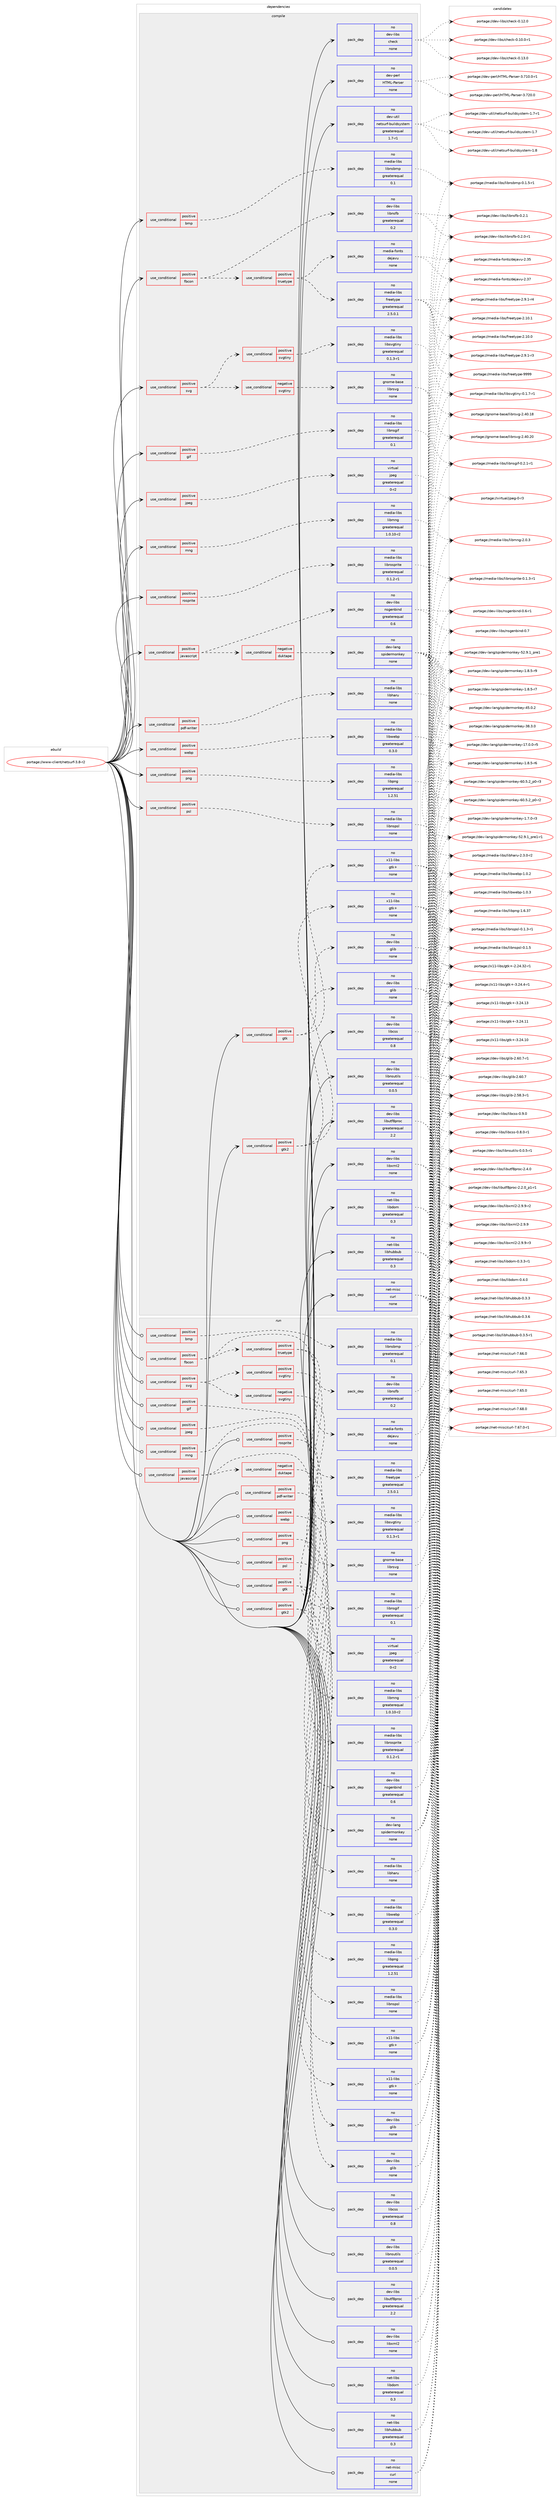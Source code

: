 digraph prolog {

# *************
# Graph options
# *************

newrank=true;
concentrate=true;
compound=true;
graph [rankdir=LR,fontname=Helvetica,fontsize=10,ranksep=1.5];#, ranksep=2.5, nodesep=0.2];
edge  [arrowhead=vee];
node  [fontname=Helvetica,fontsize=10];

# **********
# The ebuild
# **********

subgraph cluster_leftcol {
color=gray;
rank=same;
label=<<i>ebuild</i>>;
id [label="portage://www-client/netsurf-3.8-r2", color=red, width=4, href="../www-client/netsurf-3.8-r2.svg"];
}

# ****************
# The dependencies
# ****************

subgraph cluster_midcol {
color=gray;
label=<<i>dependencies</i>>;
subgraph cluster_compile {
fillcolor="#eeeeee";
style=filled;
label=<<i>compile</i>>;
subgraph cond5167 {
dependency30069 [label=<<TABLE BORDER="0" CELLBORDER="1" CELLSPACING="0" CELLPADDING="4"><TR><TD ROWSPAN="3" CELLPADDING="10">use_conditional</TD></TR><TR><TD>positive</TD></TR><TR><TD>bmp</TD></TR></TABLE>>, shape=none, color=red];
subgraph pack24354 {
dependency30070 [label=<<TABLE BORDER="0" CELLBORDER="1" CELLSPACING="0" CELLPADDING="4" WIDTH="220"><TR><TD ROWSPAN="6" CELLPADDING="30">pack_dep</TD></TR><TR><TD WIDTH="110">no</TD></TR><TR><TD>media-libs</TD></TR><TR><TD>libnsbmp</TD></TR><TR><TD>greaterequal</TD></TR><TR><TD>0.1</TD></TR></TABLE>>, shape=none, color=blue];
}
dependency30069:e -> dependency30070:w [weight=20,style="dashed",arrowhead="vee"];
}
id:e -> dependency30069:w [weight=20,style="solid",arrowhead="vee"];
subgraph cond5168 {
dependency30071 [label=<<TABLE BORDER="0" CELLBORDER="1" CELLSPACING="0" CELLPADDING="4"><TR><TD ROWSPAN="3" CELLPADDING="10">use_conditional</TD></TR><TR><TD>positive</TD></TR><TR><TD>fbcon</TD></TR></TABLE>>, shape=none, color=red];
subgraph pack24355 {
dependency30072 [label=<<TABLE BORDER="0" CELLBORDER="1" CELLSPACING="0" CELLPADDING="4" WIDTH="220"><TR><TD ROWSPAN="6" CELLPADDING="30">pack_dep</TD></TR><TR><TD WIDTH="110">no</TD></TR><TR><TD>dev-libs</TD></TR><TR><TD>libnsfb</TD></TR><TR><TD>greaterequal</TD></TR><TR><TD>0.2</TD></TR></TABLE>>, shape=none, color=blue];
}
dependency30071:e -> dependency30072:w [weight=20,style="dashed",arrowhead="vee"];
subgraph cond5169 {
dependency30073 [label=<<TABLE BORDER="0" CELLBORDER="1" CELLSPACING="0" CELLPADDING="4"><TR><TD ROWSPAN="3" CELLPADDING="10">use_conditional</TD></TR><TR><TD>positive</TD></TR><TR><TD>truetype</TD></TR></TABLE>>, shape=none, color=red];
subgraph pack24356 {
dependency30074 [label=<<TABLE BORDER="0" CELLBORDER="1" CELLSPACING="0" CELLPADDING="4" WIDTH="220"><TR><TD ROWSPAN="6" CELLPADDING="30">pack_dep</TD></TR><TR><TD WIDTH="110">no</TD></TR><TR><TD>media-fonts</TD></TR><TR><TD>dejavu</TD></TR><TR><TD>none</TD></TR><TR><TD></TD></TR></TABLE>>, shape=none, color=blue];
}
dependency30073:e -> dependency30074:w [weight=20,style="dashed",arrowhead="vee"];
subgraph pack24357 {
dependency30075 [label=<<TABLE BORDER="0" CELLBORDER="1" CELLSPACING="0" CELLPADDING="4" WIDTH="220"><TR><TD ROWSPAN="6" CELLPADDING="30">pack_dep</TD></TR><TR><TD WIDTH="110">no</TD></TR><TR><TD>media-libs</TD></TR><TR><TD>freetype</TD></TR><TR><TD>greaterequal</TD></TR><TR><TD>2.5.0.1</TD></TR></TABLE>>, shape=none, color=blue];
}
dependency30073:e -> dependency30075:w [weight=20,style="dashed",arrowhead="vee"];
}
dependency30071:e -> dependency30073:w [weight=20,style="dashed",arrowhead="vee"];
}
id:e -> dependency30071:w [weight=20,style="solid",arrowhead="vee"];
subgraph cond5170 {
dependency30076 [label=<<TABLE BORDER="0" CELLBORDER="1" CELLSPACING="0" CELLPADDING="4"><TR><TD ROWSPAN="3" CELLPADDING="10">use_conditional</TD></TR><TR><TD>positive</TD></TR><TR><TD>gif</TD></TR></TABLE>>, shape=none, color=red];
subgraph pack24358 {
dependency30077 [label=<<TABLE BORDER="0" CELLBORDER="1" CELLSPACING="0" CELLPADDING="4" WIDTH="220"><TR><TD ROWSPAN="6" CELLPADDING="30">pack_dep</TD></TR><TR><TD WIDTH="110">no</TD></TR><TR><TD>media-libs</TD></TR><TR><TD>libnsgif</TD></TR><TR><TD>greaterequal</TD></TR><TR><TD>0.1</TD></TR></TABLE>>, shape=none, color=blue];
}
dependency30076:e -> dependency30077:w [weight=20,style="dashed",arrowhead="vee"];
}
id:e -> dependency30076:w [weight=20,style="solid",arrowhead="vee"];
subgraph cond5171 {
dependency30078 [label=<<TABLE BORDER="0" CELLBORDER="1" CELLSPACING="0" CELLPADDING="4"><TR><TD ROWSPAN="3" CELLPADDING="10">use_conditional</TD></TR><TR><TD>positive</TD></TR><TR><TD>gtk</TD></TR></TABLE>>, shape=none, color=red];
subgraph pack24359 {
dependency30079 [label=<<TABLE BORDER="0" CELLBORDER="1" CELLSPACING="0" CELLPADDING="4" WIDTH="220"><TR><TD ROWSPAN="6" CELLPADDING="30">pack_dep</TD></TR><TR><TD WIDTH="110">no</TD></TR><TR><TD>dev-libs</TD></TR><TR><TD>glib</TD></TR><TR><TD>none</TD></TR><TR><TD></TD></TR></TABLE>>, shape=none, color=blue];
}
dependency30078:e -> dependency30079:w [weight=20,style="dashed",arrowhead="vee"];
subgraph pack24360 {
dependency30080 [label=<<TABLE BORDER="0" CELLBORDER="1" CELLSPACING="0" CELLPADDING="4" WIDTH="220"><TR><TD ROWSPAN="6" CELLPADDING="30">pack_dep</TD></TR><TR><TD WIDTH="110">no</TD></TR><TR><TD>x11-libs</TD></TR><TR><TD>gtk+</TD></TR><TR><TD>none</TD></TR><TR><TD></TD></TR></TABLE>>, shape=none, color=blue];
}
dependency30078:e -> dependency30080:w [weight=20,style="dashed",arrowhead="vee"];
}
id:e -> dependency30078:w [weight=20,style="solid",arrowhead="vee"];
subgraph cond5172 {
dependency30081 [label=<<TABLE BORDER="0" CELLBORDER="1" CELLSPACING="0" CELLPADDING="4"><TR><TD ROWSPAN="3" CELLPADDING="10">use_conditional</TD></TR><TR><TD>positive</TD></TR><TR><TD>gtk2</TD></TR></TABLE>>, shape=none, color=red];
subgraph pack24361 {
dependency30082 [label=<<TABLE BORDER="0" CELLBORDER="1" CELLSPACING="0" CELLPADDING="4" WIDTH="220"><TR><TD ROWSPAN="6" CELLPADDING="30">pack_dep</TD></TR><TR><TD WIDTH="110">no</TD></TR><TR><TD>dev-libs</TD></TR><TR><TD>glib</TD></TR><TR><TD>none</TD></TR><TR><TD></TD></TR></TABLE>>, shape=none, color=blue];
}
dependency30081:e -> dependency30082:w [weight=20,style="dashed",arrowhead="vee"];
subgraph pack24362 {
dependency30083 [label=<<TABLE BORDER="0" CELLBORDER="1" CELLSPACING="0" CELLPADDING="4" WIDTH="220"><TR><TD ROWSPAN="6" CELLPADDING="30">pack_dep</TD></TR><TR><TD WIDTH="110">no</TD></TR><TR><TD>x11-libs</TD></TR><TR><TD>gtk+</TD></TR><TR><TD>none</TD></TR><TR><TD></TD></TR></TABLE>>, shape=none, color=blue];
}
dependency30081:e -> dependency30083:w [weight=20,style="dashed",arrowhead="vee"];
}
id:e -> dependency30081:w [weight=20,style="solid",arrowhead="vee"];
subgraph cond5173 {
dependency30084 [label=<<TABLE BORDER="0" CELLBORDER="1" CELLSPACING="0" CELLPADDING="4"><TR><TD ROWSPAN="3" CELLPADDING="10">use_conditional</TD></TR><TR><TD>positive</TD></TR><TR><TD>javascript</TD></TR></TABLE>>, shape=none, color=red];
subgraph pack24363 {
dependency30085 [label=<<TABLE BORDER="0" CELLBORDER="1" CELLSPACING="0" CELLPADDING="4" WIDTH="220"><TR><TD ROWSPAN="6" CELLPADDING="30">pack_dep</TD></TR><TR><TD WIDTH="110">no</TD></TR><TR><TD>dev-libs</TD></TR><TR><TD>nsgenbind</TD></TR><TR><TD>greaterequal</TD></TR><TR><TD>0.6</TD></TR></TABLE>>, shape=none, color=blue];
}
dependency30084:e -> dependency30085:w [weight=20,style="dashed",arrowhead="vee"];
subgraph cond5174 {
dependency30086 [label=<<TABLE BORDER="0" CELLBORDER="1" CELLSPACING="0" CELLPADDING="4"><TR><TD ROWSPAN="3" CELLPADDING="10">use_conditional</TD></TR><TR><TD>negative</TD></TR><TR><TD>duktape</TD></TR></TABLE>>, shape=none, color=red];
subgraph pack24364 {
dependency30087 [label=<<TABLE BORDER="0" CELLBORDER="1" CELLSPACING="0" CELLPADDING="4" WIDTH="220"><TR><TD ROWSPAN="6" CELLPADDING="30">pack_dep</TD></TR><TR><TD WIDTH="110">no</TD></TR><TR><TD>dev-lang</TD></TR><TR><TD>spidermonkey</TD></TR><TR><TD>none</TD></TR><TR><TD></TD></TR></TABLE>>, shape=none, color=blue];
}
dependency30086:e -> dependency30087:w [weight=20,style="dashed",arrowhead="vee"];
}
dependency30084:e -> dependency30086:w [weight=20,style="dashed",arrowhead="vee"];
}
id:e -> dependency30084:w [weight=20,style="solid",arrowhead="vee"];
subgraph cond5175 {
dependency30088 [label=<<TABLE BORDER="0" CELLBORDER="1" CELLSPACING="0" CELLPADDING="4"><TR><TD ROWSPAN="3" CELLPADDING="10">use_conditional</TD></TR><TR><TD>positive</TD></TR><TR><TD>jpeg</TD></TR></TABLE>>, shape=none, color=red];
subgraph pack24365 {
dependency30089 [label=<<TABLE BORDER="0" CELLBORDER="1" CELLSPACING="0" CELLPADDING="4" WIDTH="220"><TR><TD ROWSPAN="6" CELLPADDING="30">pack_dep</TD></TR><TR><TD WIDTH="110">no</TD></TR><TR><TD>virtual</TD></TR><TR><TD>jpeg</TD></TR><TR><TD>greaterequal</TD></TR><TR><TD>0-r2</TD></TR></TABLE>>, shape=none, color=blue];
}
dependency30088:e -> dependency30089:w [weight=20,style="dashed",arrowhead="vee"];
}
id:e -> dependency30088:w [weight=20,style="solid",arrowhead="vee"];
subgraph cond5176 {
dependency30090 [label=<<TABLE BORDER="0" CELLBORDER="1" CELLSPACING="0" CELLPADDING="4"><TR><TD ROWSPAN="3" CELLPADDING="10">use_conditional</TD></TR><TR><TD>positive</TD></TR><TR><TD>mng</TD></TR></TABLE>>, shape=none, color=red];
subgraph pack24366 {
dependency30091 [label=<<TABLE BORDER="0" CELLBORDER="1" CELLSPACING="0" CELLPADDING="4" WIDTH="220"><TR><TD ROWSPAN="6" CELLPADDING="30">pack_dep</TD></TR><TR><TD WIDTH="110">no</TD></TR><TR><TD>media-libs</TD></TR><TR><TD>libmng</TD></TR><TR><TD>greaterequal</TD></TR><TR><TD>1.0.10-r2</TD></TR></TABLE>>, shape=none, color=blue];
}
dependency30090:e -> dependency30091:w [weight=20,style="dashed",arrowhead="vee"];
}
id:e -> dependency30090:w [weight=20,style="solid",arrowhead="vee"];
subgraph cond5177 {
dependency30092 [label=<<TABLE BORDER="0" CELLBORDER="1" CELLSPACING="0" CELLPADDING="4"><TR><TD ROWSPAN="3" CELLPADDING="10">use_conditional</TD></TR><TR><TD>positive</TD></TR><TR><TD>pdf-writer</TD></TR></TABLE>>, shape=none, color=red];
subgraph pack24367 {
dependency30093 [label=<<TABLE BORDER="0" CELLBORDER="1" CELLSPACING="0" CELLPADDING="4" WIDTH="220"><TR><TD ROWSPAN="6" CELLPADDING="30">pack_dep</TD></TR><TR><TD WIDTH="110">no</TD></TR><TR><TD>media-libs</TD></TR><TR><TD>libharu</TD></TR><TR><TD>none</TD></TR><TR><TD></TD></TR></TABLE>>, shape=none, color=blue];
}
dependency30092:e -> dependency30093:w [weight=20,style="dashed",arrowhead="vee"];
}
id:e -> dependency30092:w [weight=20,style="solid",arrowhead="vee"];
subgraph cond5178 {
dependency30094 [label=<<TABLE BORDER="0" CELLBORDER="1" CELLSPACING="0" CELLPADDING="4"><TR><TD ROWSPAN="3" CELLPADDING="10">use_conditional</TD></TR><TR><TD>positive</TD></TR><TR><TD>png</TD></TR></TABLE>>, shape=none, color=red];
subgraph pack24368 {
dependency30095 [label=<<TABLE BORDER="0" CELLBORDER="1" CELLSPACING="0" CELLPADDING="4" WIDTH="220"><TR><TD ROWSPAN="6" CELLPADDING="30">pack_dep</TD></TR><TR><TD WIDTH="110">no</TD></TR><TR><TD>media-libs</TD></TR><TR><TD>libpng</TD></TR><TR><TD>greaterequal</TD></TR><TR><TD>1.2.51</TD></TR></TABLE>>, shape=none, color=blue];
}
dependency30094:e -> dependency30095:w [weight=20,style="dashed",arrowhead="vee"];
}
id:e -> dependency30094:w [weight=20,style="solid",arrowhead="vee"];
subgraph cond5179 {
dependency30096 [label=<<TABLE BORDER="0" CELLBORDER="1" CELLSPACING="0" CELLPADDING="4"><TR><TD ROWSPAN="3" CELLPADDING="10">use_conditional</TD></TR><TR><TD>positive</TD></TR><TR><TD>psl</TD></TR></TABLE>>, shape=none, color=red];
subgraph pack24369 {
dependency30097 [label=<<TABLE BORDER="0" CELLBORDER="1" CELLSPACING="0" CELLPADDING="4" WIDTH="220"><TR><TD ROWSPAN="6" CELLPADDING="30">pack_dep</TD></TR><TR><TD WIDTH="110">no</TD></TR><TR><TD>media-libs</TD></TR><TR><TD>libnspsl</TD></TR><TR><TD>none</TD></TR><TR><TD></TD></TR></TABLE>>, shape=none, color=blue];
}
dependency30096:e -> dependency30097:w [weight=20,style="dashed",arrowhead="vee"];
}
id:e -> dependency30096:w [weight=20,style="solid",arrowhead="vee"];
subgraph cond5180 {
dependency30098 [label=<<TABLE BORDER="0" CELLBORDER="1" CELLSPACING="0" CELLPADDING="4"><TR><TD ROWSPAN="3" CELLPADDING="10">use_conditional</TD></TR><TR><TD>positive</TD></TR><TR><TD>rosprite</TD></TR></TABLE>>, shape=none, color=red];
subgraph pack24370 {
dependency30099 [label=<<TABLE BORDER="0" CELLBORDER="1" CELLSPACING="0" CELLPADDING="4" WIDTH="220"><TR><TD ROWSPAN="6" CELLPADDING="30">pack_dep</TD></TR><TR><TD WIDTH="110">no</TD></TR><TR><TD>media-libs</TD></TR><TR><TD>librosprite</TD></TR><TR><TD>greaterequal</TD></TR><TR><TD>0.1.2-r1</TD></TR></TABLE>>, shape=none, color=blue];
}
dependency30098:e -> dependency30099:w [weight=20,style="dashed",arrowhead="vee"];
}
id:e -> dependency30098:w [weight=20,style="solid",arrowhead="vee"];
subgraph cond5181 {
dependency30100 [label=<<TABLE BORDER="0" CELLBORDER="1" CELLSPACING="0" CELLPADDING="4"><TR><TD ROWSPAN="3" CELLPADDING="10">use_conditional</TD></TR><TR><TD>positive</TD></TR><TR><TD>svg</TD></TR></TABLE>>, shape=none, color=red];
subgraph cond5182 {
dependency30101 [label=<<TABLE BORDER="0" CELLBORDER="1" CELLSPACING="0" CELLPADDING="4"><TR><TD ROWSPAN="3" CELLPADDING="10">use_conditional</TD></TR><TR><TD>positive</TD></TR><TR><TD>svgtiny</TD></TR></TABLE>>, shape=none, color=red];
subgraph pack24371 {
dependency30102 [label=<<TABLE BORDER="0" CELLBORDER="1" CELLSPACING="0" CELLPADDING="4" WIDTH="220"><TR><TD ROWSPAN="6" CELLPADDING="30">pack_dep</TD></TR><TR><TD WIDTH="110">no</TD></TR><TR><TD>media-libs</TD></TR><TR><TD>libsvgtiny</TD></TR><TR><TD>greaterequal</TD></TR><TR><TD>0.1.3-r1</TD></TR></TABLE>>, shape=none, color=blue];
}
dependency30101:e -> dependency30102:w [weight=20,style="dashed",arrowhead="vee"];
}
dependency30100:e -> dependency30101:w [weight=20,style="dashed",arrowhead="vee"];
subgraph cond5183 {
dependency30103 [label=<<TABLE BORDER="0" CELLBORDER="1" CELLSPACING="0" CELLPADDING="4"><TR><TD ROWSPAN="3" CELLPADDING="10">use_conditional</TD></TR><TR><TD>negative</TD></TR><TR><TD>svgtiny</TD></TR></TABLE>>, shape=none, color=red];
subgraph pack24372 {
dependency30104 [label=<<TABLE BORDER="0" CELLBORDER="1" CELLSPACING="0" CELLPADDING="4" WIDTH="220"><TR><TD ROWSPAN="6" CELLPADDING="30">pack_dep</TD></TR><TR><TD WIDTH="110">no</TD></TR><TR><TD>gnome-base</TD></TR><TR><TD>librsvg</TD></TR><TR><TD>none</TD></TR><TR><TD></TD></TR></TABLE>>, shape=none, color=blue];
}
dependency30103:e -> dependency30104:w [weight=20,style="dashed",arrowhead="vee"];
}
dependency30100:e -> dependency30103:w [weight=20,style="dashed",arrowhead="vee"];
}
id:e -> dependency30100:w [weight=20,style="solid",arrowhead="vee"];
subgraph cond5184 {
dependency30105 [label=<<TABLE BORDER="0" CELLBORDER="1" CELLSPACING="0" CELLPADDING="4"><TR><TD ROWSPAN="3" CELLPADDING="10">use_conditional</TD></TR><TR><TD>positive</TD></TR><TR><TD>webp</TD></TR></TABLE>>, shape=none, color=red];
subgraph pack24373 {
dependency30106 [label=<<TABLE BORDER="0" CELLBORDER="1" CELLSPACING="0" CELLPADDING="4" WIDTH="220"><TR><TD ROWSPAN="6" CELLPADDING="30">pack_dep</TD></TR><TR><TD WIDTH="110">no</TD></TR><TR><TD>media-libs</TD></TR><TR><TD>libwebp</TD></TR><TR><TD>greaterequal</TD></TR><TR><TD>0.3.0</TD></TR></TABLE>>, shape=none, color=blue];
}
dependency30105:e -> dependency30106:w [weight=20,style="dashed",arrowhead="vee"];
}
id:e -> dependency30105:w [weight=20,style="solid",arrowhead="vee"];
subgraph pack24374 {
dependency30107 [label=<<TABLE BORDER="0" CELLBORDER="1" CELLSPACING="0" CELLPADDING="4" WIDTH="220"><TR><TD ROWSPAN="6" CELLPADDING="30">pack_dep</TD></TR><TR><TD WIDTH="110">no</TD></TR><TR><TD>dev-libs</TD></TR><TR><TD>check</TD></TR><TR><TD>none</TD></TR><TR><TD></TD></TR></TABLE>>, shape=none, color=blue];
}
id:e -> dependency30107:w [weight=20,style="solid",arrowhead="vee"];
subgraph pack24375 {
dependency30108 [label=<<TABLE BORDER="0" CELLBORDER="1" CELLSPACING="0" CELLPADDING="4" WIDTH="220"><TR><TD ROWSPAN="6" CELLPADDING="30">pack_dep</TD></TR><TR><TD WIDTH="110">no</TD></TR><TR><TD>dev-libs</TD></TR><TR><TD>libcss</TD></TR><TR><TD>greaterequal</TD></TR><TR><TD>0.8</TD></TR></TABLE>>, shape=none, color=blue];
}
id:e -> dependency30108:w [weight=20,style="solid",arrowhead="vee"];
subgraph pack24376 {
dependency30109 [label=<<TABLE BORDER="0" CELLBORDER="1" CELLSPACING="0" CELLPADDING="4" WIDTH="220"><TR><TD ROWSPAN="6" CELLPADDING="30">pack_dep</TD></TR><TR><TD WIDTH="110">no</TD></TR><TR><TD>dev-libs</TD></TR><TR><TD>libnsutils</TD></TR><TR><TD>greaterequal</TD></TR><TR><TD>0.0.5</TD></TR></TABLE>>, shape=none, color=blue];
}
id:e -> dependency30109:w [weight=20,style="solid",arrowhead="vee"];
subgraph pack24377 {
dependency30110 [label=<<TABLE BORDER="0" CELLBORDER="1" CELLSPACING="0" CELLPADDING="4" WIDTH="220"><TR><TD ROWSPAN="6" CELLPADDING="30">pack_dep</TD></TR><TR><TD WIDTH="110">no</TD></TR><TR><TD>dev-libs</TD></TR><TR><TD>libutf8proc</TD></TR><TR><TD>greaterequal</TD></TR><TR><TD>2.2</TD></TR></TABLE>>, shape=none, color=blue];
}
id:e -> dependency30110:w [weight=20,style="solid",arrowhead="vee"];
subgraph pack24378 {
dependency30111 [label=<<TABLE BORDER="0" CELLBORDER="1" CELLSPACING="0" CELLPADDING="4" WIDTH="220"><TR><TD ROWSPAN="6" CELLPADDING="30">pack_dep</TD></TR><TR><TD WIDTH="110">no</TD></TR><TR><TD>dev-libs</TD></TR><TR><TD>libxml2</TD></TR><TR><TD>none</TD></TR><TR><TD></TD></TR></TABLE>>, shape=none, color=blue];
}
id:e -> dependency30111:w [weight=20,style="solid",arrowhead="vee"];
subgraph pack24379 {
dependency30112 [label=<<TABLE BORDER="0" CELLBORDER="1" CELLSPACING="0" CELLPADDING="4" WIDTH="220"><TR><TD ROWSPAN="6" CELLPADDING="30">pack_dep</TD></TR><TR><TD WIDTH="110">no</TD></TR><TR><TD>dev-perl</TD></TR><TR><TD>HTML-Parser</TD></TR><TR><TD>none</TD></TR><TR><TD></TD></TR></TABLE>>, shape=none, color=blue];
}
id:e -> dependency30112:w [weight=20,style="solid",arrowhead="vee"];
subgraph pack24380 {
dependency30113 [label=<<TABLE BORDER="0" CELLBORDER="1" CELLSPACING="0" CELLPADDING="4" WIDTH="220"><TR><TD ROWSPAN="6" CELLPADDING="30">pack_dep</TD></TR><TR><TD WIDTH="110">no</TD></TR><TR><TD>dev-util</TD></TR><TR><TD>netsurf-buildsystem</TD></TR><TR><TD>greaterequal</TD></TR><TR><TD>1.7-r1</TD></TR></TABLE>>, shape=none, color=blue];
}
id:e -> dependency30113:w [weight=20,style="solid",arrowhead="vee"];
subgraph pack24381 {
dependency30114 [label=<<TABLE BORDER="0" CELLBORDER="1" CELLSPACING="0" CELLPADDING="4" WIDTH="220"><TR><TD ROWSPAN="6" CELLPADDING="30">pack_dep</TD></TR><TR><TD WIDTH="110">no</TD></TR><TR><TD>net-libs</TD></TR><TR><TD>libdom</TD></TR><TR><TD>greaterequal</TD></TR><TR><TD>0.3</TD></TR></TABLE>>, shape=none, color=blue];
}
id:e -> dependency30114:w [weight=20,style="solid",arrowhead="vee"];
subgraph pack24382 {
dependency30115 [label=<<TABLE BORDER="0" CELLBORDER="1" CELLSPACING="0" CELLPADDING="4" WIDTH="220"><TR><TD ROWSPAN="6" CELLPADDING="30">pack_dep</TD></TR><TR><TD WIDTH="110">no</TD></TR><TR><TD>net-libs</TD></TR><TR><TD>libhubbub</TD></TR><TR><TD>greaterequal</TD></TR><TR><TD>0.3</TD></TR></TABLE>>, shape=none, color=blue];
}
id:e -> dependency30115:w [weight=20,style="solid",arrowhead="vee"];
subgraph pack24383 {
dependency30116 [label=<<TABLE BORDER="0" CELLBORDER="1" CELLSPACING="0" CELLPADDING="4" WIDTH="220"><TR><TD ROWSPAN="6" CELLPADDING="30">pack_dep</TD></TR><TR><TD WIDTH="110">no</TD></TR><TR><TD>net-misc</TD></TR><TR><TD>curl</TD></TR><TR><TD>none</TD></TR><TR><TD></TD></TR></TABLE>>, shape=none, color=blue];
}
id:e -> dependency30116:w [weight=20,style="solid",arrowhead="vee"];
}
subgraph cluster_compileandrun {
fillcolor="#eeeeee";
style=filled;
label=<<i>compile and run</i>>;
}
subgraph cluster_run {
fillcolor="#eeeeee";
style=filled;
label=<<i>run</i>>;
subgraph cond5185 {
dependency30117 [label=<<TABLE BORDER="0" CELLBORDER="1" CELLSPACING="0" CELLPADDING="4"><TR><TD ROWSPAN="3" CELLPADDING="10">use_conditional</TD></TR><TR><TD>positive</TD></TR><TR><TD>bmp</TD></TR></TABLE>>, shape=none, color=red];
subgraph pack24384 {
dependency30118 [label=<<TABLE BORDER="0" CELLBORDER="1" CELLSPACING="0" CELLPADDING="4" WIDTH="220"><TR><TD ROWSPAN="6" CELLPADDING="30">pack_dep</TD></TR><TR><TD WIDTH="110">no</TD></TR><TR><TD>media-libs</TD></TR><TR><TD>libnsbmp</TD></TR><TR><TD>greaterequal</TD></TR><TR><TD>0.1</TD></TR></TABLE>>, shape=none, color=blue];
}
dependency30117:e -> dependency30118:w [weight=20,style="dashed",arrowhead="vee"];
}
id:e -> dependency30117:w [weight=20,style="solid",arrowhead="odot"];
subgraph cond5186 {
dependency30119 [label=<<TABLE BORDER="0" CELLBORDER="1" CELLSPACING="0" CELLPADDING="4"><TR><TD ROWSPAN="3" CELLPADDING="10">use_conditional</TD></TR><TR><TD>positive</TD></TR><TR><TD>fbcon</TD></TR></TABLE>>, shape=none, color=red];
subgraph pack24385 {
dependency30120 [label=<<TABLE BORDER="0" CELLBORDER="1" CELLSPACING="0" CELLPADDING="4" WIDTH="220"><TR><TD ROWSPAN="6" CELLPADDING="30">pack_dep</TD></TR><TR><TD WIDTH="110">no</TD></TR><TR><TD>dev-libs</TD></TR><TR><TD>libnsfb</TD></TR><TR><TD>greaterequal</TD></TR><TR><TD>0.2</TD></TR></TABLE>>, shape=none, color=blue];
}
dependency30119:e -> dependency30120:w [weight=20,style="dashed",arrowhead="vee"];
subgraph cond5187 {
dependency30121 [label=<<TABLE BORDER="0" CELLBORDER="1" CELLSPACING="0" CELLPADDING="4"><TR><TD ROWSPAN="3" CELLPADDING="10">use_conditional</TD></TR><TR><TD>positive</TD></TR><TR><TD>truetype</TD></TR></TABLE>>, shape=none, color=red];
subgraph pack24386 {
dependency30122 [label=<<TABLE BORDER="0" CELLBORDER="1" CELLSPACING="0" CELLPADDING="4" WIDTH="220"><TR><TD ROWSPAN="6" CELLPADDING="30">pack_dep</TD></TR><TR><TD WIDTH="110">no</TD></TR><TR><TD>media-fonts</TD></TR><TR><TD>dejavu</TD></TR><TR><TD>none</TD></TR><TR><TD></TD></TR></TABLE>>, shape=none, color=blue];
}
dependency30121:e -> dependency30122:w [weight=20,style="dashed",arrowhead="vee"];
subgraph pack24387 {
dependency30123 [label=<<TABLE BORDER="0" CELLBORDER="1" CELLSPACING="0" CELLPADDING="4" WIDTH="220"><TR><TD ROWSPAN="6" CELLPADDING="30">pack_dep</TD></TR><TR><TD WIDTH="110">no</TD></TR><TR><TD>media-libs</TD></TR><TR><TD>freetype</TD></TR><TR><TD>greaterequal</TD></TR><TR><TD>2.5.0.1</TD></TR></TABLE>>, shape=none, color=blue];
}
dependency30121:e -> dependency30123:w [weight=20,style="dashed",arrowhead="vee"];
}
dependency30119:e -> dependency30121:w [weight=20,style="dashed",arrowhead="vee"];
}
id:e -> dependency30119:w [weight=20,style="solid",arrowhead="odot"];
subgraph cond5188 {
dependency30124 [label=<<TABLE BORDER="0" CELLBORDER="1" CELLSPACING="0" CELLPADDING="4"><TR><TD ROWSPAN="3" CELLPADDING="10">use_conditional</TD></TR><TR><TD>positive</TD></TR><TR><TD>gif</TD></TR></TABLE>>, shape=none, color=red];
subgraph pack24388 {
dependency30125 [label=<<TABLE BORDER="0" CELLBORDER="1" CELLSPACING="0" CELLPADDING="4" WIDTH="220"><TR><TD ROWSPAN="6" CELLPADDING="30">pack_dep</TD></TR><TR><TD WIDTH="110">no</TD></TR><TR><TD>media-libs</TD></TR><TR><TD>libnsgif</TD></TR><TR><TD>greaterequal</TD></TR><TR><TD>0.1</TD></TR></TABLE>>, shape=none, color=blue];
}
dependency30124:e -> dependency30125:w [weight=20,style="dashed",arrowhead="vee"];
}
id:e -> dependency30124:w [weight=20,style="solid",arrowhead="odot"];
subgraph cond5189 {
dependency30126 [label=<<TABLE BORDER="0" CELLBORDER="1" CELLSPACING="0" CELLPADDING="4"><TR><TD ROWSPAN="3" CELLPADDING="10">use_conditional</TD></TR><TR><TD>positive</TD></TR><TR><TD>gtk</TD></TR></TABLE>>, shape=none, color=red];
subgraph pack24389 {
dependency30127 [label=<<TABLE BORDER="0" CELLBORDER="1" CELLSPACING="0" CELLPADDING="4" WIDTH="220"><TR><TD ROWSPAN="6" CELLPADDING="30">pack_dep</TD></TR><TR><TD WIDTH="110">no</TD></TR><TR><TD>dev-libs</TD></TR><TR><TD>glib</TD></TR><TR><TD>none</TD></TR><TR><TD></TD></TR></TABLE>>, shape=none, color=blue];
}
dependency30126:e -> dependency30127:w [weight=20,style="dashed",arrowhead="vee"];
subgraph pack24390 {
dependency30128 [label=<<TABLE BORDER="0" CELLBORDER="1" CELLSPACING="0" CELLPADDING="4" WIDTH="220"><TR><TD ROWSPAN="6" CELLPADDING="30">pack_dep</TD></TR><TR><TD WIDTH="110">no</TD></TR><TR><TD>x11-libs</TD></TR><TR><TD>gtk+</TD></TR><TR><TD>none</TD></TR><TR><TD></TD></TR></TABLE>>, shape=none, color=blue];
}
dependency30126:e -> dependency30128:w [weight=20,style="dashed",arrowhead="vee"];
}
id:e -> dependency30126:w [weight=20,style="solid",arrowhead="odot"];
subgraph cond5190 {
dependency30129 [label=<<TABLE BORDER="0" CELLBORDER="1" CELLSPACING="0" CELLPADDING="4"><TR><TD ROWSPAN="3" CELLPADDING="10">use_conditional</TD></TR><TR><TD>positive</TD></TR><TR><TD>gtk2</TD></TR></TABLE>>, shape=none, color=red];
subgraph pack24391 {
dependency30130 [label=<<TABLE BORDER="0" CELLBORDER="1" CELLSPACING="0" CELLPADDING="4" WIDTH="220"><TR><TD ROWSPAN="6" CELLPADDING="30">pack_dep</TD></TR><TR><TD WIDTH="110">no</TD></TR><TR><TD>dev-libs</TD></TR><TR><TD>glib</TD></TR><TR><TD>none</TD></TR><TR><TD></TD></TR></TABLE>>, shape=none, color=blue];
}
dependency30129:e -> dependency30130:w [weight=20,style="dashed",arrowhead="vee"];
subgraph pack24392 {
dependency30131 [label=<<TABLE BORDER="0" CELLBORDER="1" CELLSPACING="0" CELLPADDING="4" WIDTH="220"><TR><TD ROWSPAN="6" CELLPADDING="30">pack_dep</TD></TR><TR><TD WIDTH="110">no</TD></TR><TR><TD>x11-libs</TD></TR><TR><TD>gtk+</TD></TR><TR><TD>none</TD></TR><TR><TD></TD></TR></TABLE>>, shape=none, color=blue];
}
dependency30129:e -> dependency30131:w [weight=20,style="dashed",arrowhead="vee"];
}
id:e -> dependency30129:w [weight=20,style="solid",arrowhead="odot"];
subgraph cond5191 {
dependency30132 [label=<<TABLE BORDER="0" CELLBORDER="1" CELLSPACING="0" CELLPADDING="4"><TR><TD ROWSPAN="3" CELLPADDING="10">use_conditional</TD></TR><TR><TD>positive</TD></TR><TR><TD>javascript</TD></TR></TABLE>>, shape=none, color=red];
subgraph pack24393 {
dependency30133 [label=<<TABLE BORDER="0" CELLBORDER="1" CELLSPACING="0" CELLPADDING="4" WIDTH="220"><TR><TD ROWSPAN="6" CELLPADDING="30">pack_dep</TD></TR><TR><TD WIDTH="110">no</TD></TR><TR><TD>dev-libs</TD></TR><TR><TD>nsgenbind</TD></TR><TR><TD>greaterequal</TD></TR><TR><TD>0.6</TD></TR></TABLE>>, shape=none, color=blue];
}
dependency30132:e -> dependency30133:w [weight=20,style="dashed",arrowhead="vee"];
subgraph cond5192 {
dependency30134 [label=<<TABLE BORDER="0" CELLBORDER="1" CELLSPACING="0" CELLPADDING="4"><TR><TD ROWSPAN="3" CELLPADDING="10">use_conditional</TD></TR><TR><TD>negative</TD></TR><TR><TD>duktape</TD></TR></TABLE>>, shape=none, color=red];
subgraph pack24394 {
dependency30135 [label=<<TABLE BORDER="0" CELLBORDER="1" CELLSPACING="0" CELLPADDING="4" WIDTH="220"><TR><TD ROWSPAN="6" CELLPADDING="30">pack_dep</TD></TR><TR><TD WIDTH="110">no</TD></TR><TR><TD>dev-lang</TD></TR><TR><TD>spidermonkey</TD></TR><TR><TD>none</TD></TR><TR><TD></TD></TR></TABLE>>, shape=none, color=blue];
}
dependency30134:e -> dependency30135:w [weight=20,style="dashed",arrowhead="vee"];
}
dependency30132:e -> dependency30134:w [weight=20,style="dashed",arrowhead="vee"];
}
id:e -> dependency30132:w [weight=20,style="solid",arrowhead="odot"];
subgraph cond5193 {
dependency30136 [label=<<TABLE BORDER="0" CELLBORDER="1" CELLSPACING="0" CELLPADDING="4"><TR><TD ROWSPAN="3" CELLPADDING="10">use_conditional</TD></TR><TR><TD>positive</TD></TR><TR><TD>jpeg</TD></TR></TABLE>>, shape=none, color=red];
subgraph pack24395 {
dependency30137 [label=<<TABLE BORDER="0" CELLBORDER="1" CELLSPACING="0" CELLPADDING="4" WIDTH="220"><TR><TD ROWSPAN="6" CELLPADDING="30">pack_dep</TD></TR><TR><TD WIDTH="110">no</TD></TR><TR><TD>virtual</TD></TR><TR><TD>jpeg</TD></TR><TR><TD>greaterequal</TD></TR><TR><TD>0-r2</TD></TR></TABLE>>, shape=none, color=blue];
}
dependency30136:e -> dependency30137:w [weight=20,style="dashed",arrowhead="vee"];
}
id:e -> dependency30136:w [weight=20,style="solid",arrowhead="odot"];
subgraph cond5194 {
dependency30138 [label=<<TABLE BORDER="0" CELLBORDER="1" CELLSPACING="0" CELLPADDING="4"><TR><TD ROWSPAN="3" CELLPADDING="10">use_conditional</TD></TR><TR><TD>positive</TD></TR><TR><TD>mng</TD></TR></TABLE>>, shape=none, color=red];
subgraph pack24396 {
dependency30139 [label=<<TABLE BORDER="0" CELLBORDER="1" CELLSPACING="0" CELLPADDING="4" WIDTH="220"><TR><TD ROWSPAN="6" CELLPADDING="30">pack_dep</TD></TR><TR><TD WIDTH="110">no</TD></TR><TR><TD>media-libs</TD></TR><TR><TD>libmng</TD></TR><TR><TD>greaterequal</TD></TR><TR><TD>1.0.10-r2</TD></TR></TABLE>>, shape=none, color=blue];
}
dependency30138:e -> dependency30139:w [weight=20,style="dashed",arrowhead="vee"];
}
id:e -> dependency30138:w [weight=20,style="solid",arrowhead="odot"];
subgraph cond5195 {
dependency30140 [label=<<TABLE BORDER="0" CELLBORDER="1" CELLSPACING="0" CELLPADDING="4"><TR><TD ROWSPAN="3" CELLPADDING="10">use_conditional</TD></TR><TR><TD>positive</TD></TR><TR><TD>pdf-writer</TD></TR></TABLE>>, shape=none, color=red];
subgraph pack24397 {
dependency30141 [label=<<TABLE BORDER="0" CELLBORDER="1" CELLSPACING="0" CELLPADDING="4" WIDTH="220"><TR><TD ROWSPAN="6" CELLPADDING="30">pack_dep</TD></TR><TR><TD WIDTH="110">no</TD></TR><TR><TD>media-libs</TD></TR><TR><TD>libharu</TD></TR><TR><TD>none</TD></TR><TR><TD></TD></TR></TABLE>>, shape=none, color=blue];
}
dependency30140:e -> dependency30141:w [weight=20,style="dashed",arrowhead="vee"];
}
id:e -> dependency30140:w [weight=20,style="solid",arrowhead="odot"];
subgraph cond5196 {
dependency30142 [label=<<TABLE BORDER="0" CELLBORDER="1" CELLSPACING="0" CELLPADDING="4"><TR><TD ROWSPAN="3" CELLPADDING="10">use_conditional</TD></TR><TR><TD>positive</TD></TR><TR><TD>png</TD></TR></TABLE>>, shape=none, color=red];
subgraph pack24398 {
dependency30143 [label=<<TABLE BORDER="0" CELLBORDER="1" CELLSPACING="0" CELLPADDING="4" WIDTH="220"><TR><TD ROWSPAN="6" CELLPADDING="30">pack_dep</TD></TR><TR><TD WIDTH="110">no</TD></TR><TR><TD>media-libs</TD></TR><TR><TD>libpng</TD></TR><TR><TD>greaterequal</TD></TR><TR><TD>1.2.51</TD></TR></TABLE>>, shape=none, color=blue];
}
dependency30142:e -> dependency30143:w [weight=20,style="dashed",arrowhead="vee"];
}
id:e -> dependency30142:w [weight=20,style="solid",arrowhead="odot"];
subgraph cond5197 {
dependency30144 [label=<<TABLE BORDER="0" CELLBORDER="1" CELLSPACING="0" CELLPADDING="4"><TR><TD ROWSPAN="3" CELLPADDING="10">use_conditional</TD></TR><TR><TD>positive</TD></TR><TR><TD>psl</TD></TR></TABLE>>, shape=none, color=red];
subgraph pack24399 {
dependency30145 [label=<<TABLE BORDER="0" CELLBORDER="1" CELLSPACING="0" CELLPADDING="4" WIDTH="220"><TR><TD ROWSPAN="6" CELLPADDING="30">pack_dep</TD></TR><TR><TD WIDTH="110">no</TD></TR><TR><TD>media-libs</TD></TR><TR><TD>libnspsl</TD></TR><TR><TD>none</TD></TR><TR><TD></TD></TR></TABLE>>, shape=none, color=blue];
}
dependency30144:e -> dependency30145:w [weight=20,style="dashed",arrowhead="vee"];
}
id:e -> dependency30144:w [weight=20,style="solid",arrowhead="odot"];
subgraph cond5198 {
dependency30146 [label=<<TABLE BORDER="0" CELLBORDER="1" CELLSPACING="0" CELLPADDING="4"><TR><TD ROWSPAN="3" CELLPADDING="10">use_conditional</TD></TR><TR><TD>positive</TD></TR><TR><TD>rosprite</TD></TR></TABLE>>, shape=none, color=red];
subgraph pack24400 {
dependency30147 [label=<<TABLE BORDER="0" CELLBORDER="1" CELLSPACING="0" CELLPADDING="4" WIDTH="220"><TR><TD ROWSPAN="6" CELLPADDING="30">pack_dep</TD></TR><TR><TD WIDTH="110">no</TD></TR><TR><TD>media-libs</TD></TR><TR><TD>librosprite</TD></TR><TR><TD>greaterequal</TD></TR><TR><TD>0.1.2-r1</TD></TR></TABLE>>, shape=none, color=blue];
}
dependency30146:e -> dependency30147:w [weight=20,style="dashed",arrowhead="vee"];
}
id:e -> dependency30146:w [weight=20,style="solid",arrowhead="odot"];
subgraph cond5199 {
dependency30148 [label=<<TABLE BORDER="0" CELLBORDER="1" CELLSPACING="0" CELLPADDING="4"><TR><TD ROWSPAN="3" CELLPADDING="10">use_conditional</TD></TR><TR><TD>positive</TD></TR><TR><TD>svg</TD></TR></TABLE>>, shape=none, color=red];
subgraph cond5200 {
dependency30149 [label=<<TABLE BORDER="0" CELLBORDER="1" CELLSPACING="0" CELLPADDING="4"><TR><TD ROWSPAN="3" CELLPADDING="10">use_conditional</TD></TR><TR><TD>positive</TD></TR><TR><TD>svgtiny</TD></TR></TABLE>>, shape=none, color=red];
subgraph pack24401 {
dependency30150 [label=<<TABLE BORDER="0" CELLBORDER="1" CELLSPACING="0" CELLPADDING="4" WIDTH="220"><TR><TD ROWSPAN="6" CELLPADDING="30">pack_dep</TD></TR><TR><TD WIDTH="110">no</TD></TR><TR><TD>media-libs</TD></TR><TR><TD>libsvgtiny</TD></TR><TR><TD>greaterequal</TD></TR><TR><TD>0.1.3-r1</TD></TR></TABLE>>, shape=none, color=blue];
}
dependency30149:e -> dependency30150:w [weight=20,style="dashed",arrowhead="vee"];
}
dependency30148:e -> dependency30149:w [weight=20,style="dashed",arrowhead="vee"];
subgraph cond5201 {
dependency30151 [label=<<TABLE BORDER="0" CELLBORDER="1" CELLSPACING="0" CELLPADDING="4"><TR><TD ROWSPAN="3" CELLPADDING="10">use_conditional</TD></TR><TR><TD>negative</TD></TR><TR><TD>svgtiny</TD></TR></TABLE>>, shape=none, color=red];
subgraph pack24402 {
dependency30152 [label=<<TABLE BORDER="0" CELLBORDER="1" CELLSPACING="0" CELLPADDING="4" WIDTH="220"><TR><TD ROWSPAN="6" CELLPADDING="30">pack_dep</TD></TR><TR><TD WIDTH="110">no</TD></TR><TR><TD>gnome-base</TD></TR><TR><TD>librsvg</TD></TR><TR><TD>none</TD></TR><TR><TD></TD></TR></TABLE>>, shape=none, color=blue];
}
dependency30151:e -> dependency30152:w [weight=20,style="dashed",arrowhead="vee"];
}
dependency30148:e -> dependency30151:w [weight=20,style="dashed",arrowhead="vee"];
}
id:e -> dependency30148:w [weight=20,style="solid",arrowhead="odot"];
subgraph cond5202 {
dependency30153 [label=<<TABLE BORDER="0" CELLBORDER="1" CELLSPACING="0" CELLPADDING="4"><TR><TD ROWSPAN="3" CELLPADDING="10">use_conditional</TD></TR><TR><TD>positive</TD></TR><TR><TD>webp</TD></TR></TABLE>>, shape=none, color=red];
subgraph pack24403 {
dependency30154 [label=<<TABLE BORDER="0" CELLBORDER="1" CELLSPACING="0" CELLPADDING="4" WIDTH="220"><TR><TD ROWSPAN="6" CELLPADDING="30">pack_dep</TD></TR><TR><TD WIDTH="110">no</TD></TR><TR><TD>media-libs</TD></TR><TR><TD>libwebp</TD></TR><TR><TD>greaterequal</TD></TR><TR><TD>0.3.0</TD></TR></TABLE>>, shape=none, color=blue];
}
dependency30153:e -> dependency30154:w [weight=20,style="dashed",arrowhead="vee"];
}
id:e -> dependency30153:w [weight=20,style="solid",arrowhead="odot"];
subgraph pack24404 {
dependency30155 [label=<<TABLE BORDER="0" CELLBORDER="1" CELLSPACING="0" CELLPADDING="4" WIDTH="220"><TR><TD ROWSPAN="6" CELLPADDING="30">pack_dep</TD></TR><TR><TD WIDTH="110">no</TD></TR><TR><TD>dev-libs</TD></TR><TR><TD>libcss</TD></TR><TR><TD>greaterequal</TD></TR><TR><TD>0.8</TD></TR></TABLE>>, shape=none, color=blue];
}
id:e -> dependency30155:w [weight=20,style="solid",arrowhead="odot"];
subgraph pack24405 {
dependency30156 [label=<<TABLE BORDER="0" CELLBORDER="1" CELLSPACING="0" CELLPADDING="4" WIDTH="220"><TR><TD ROWSPAN="6" CELLPADDING="30">pack_dep</TD></TR><TR><TD WIDTH="110">no</TD></TR><TR><TD>dev-libs</TD></TR><TR><TD>libnsutils</TD></TR><TR><TD>greaterequal</TD></TR><TR><TD>0.0.5</TD></TR></TABLE>>, shape=none, color=blue];
}
id:e -> dependency30156:w [weight=20,style="solid",arrowhead="odot"];
subgraph pack24406 {
dependency30157 [label=<<TABLE BORDER="0" CELLBORDER="1" CELLSPACING="0" CELLPADDING="4" WIDTH="220"><TR><TD ROWSPAN="6" CELLPADDING="30">pack_dep</TD></TR><TR><TD WIDTH="110">no</TD></TR><TR><TD>dev-libs</TD></TR><TR><TD>libutf8proc</TD></TR><TR><TD>greaterequal</TD></TR><TR><TD>2.2</TD></TR></TABLE>>, shape=none, color=blue];
}
id:e -> dependency30157:w [weight=20,style="solid",arrowhead="odot"];
subgraph pack24407 {
dependency30158 [label=<<TABLE BORDER="0" CELLBORDER="1" CELLSPACING="0" CELLPADDING="4" WIDTH="220"><TR><TD ROWSPAN="6" CELLPADDING="30">pack_dep</TD></TR><TR><TD WIDTH="110">no</TD></TR><TR><TD>dev-libs</TD></TR><TR><TD>libxml2</TD></TR><TR><TD>none</TD></TR><TR><TD></TD></TR></TABLE>>, shape=none, color=blue];
}
id:e -> dependency30158:w [weight=20,style="solid",arrowhead="odot"];
subgraph pack24408 {
dependency30159 [label=<<TABLE BORDER="0" CELLBORDER="1" CELLSPACING="0" CELLPADDING="4" WIDTH="220"><TR><TD ROWSPAN="6" CELLPADDING="30">pack_dep</TD></TR><TR><TD WIDTH="110">no</TD></TR><TR><TD>net-libs</TD></TR><TR><TD>libdom</TD></TR><TR><TD>greaterequal</TD></TR><TR><TD>0.3</TD></TR></TABLE>>, shape=none, color=blue];
}
id:e -> dependency30159:w [weight=20,style="solid",arrowhead="odot"];
subgraph pack24409 {
dependency30160 [label=<<TABLE BORDER="0" CELLBORDER="1" CELLSPACING="0" CELLPADDING="4" WIDTH="220"><TR><TD ROWSPAN="6" CELLPADDING="30">pack_dep</TD></TR><TR><TD WIDTH="110">no</TD></TR><TR><TD>net-libs</TD></TR><TR><TD>libhubbub</TD></TR><TR><TD>greaterequal</TD></TR><TR><TD>0.3</TD></TR></TABLE>>, shape=none, color=blue];
}
id:e -> dependency30160:w [weight=20,style="solid",arrowhead="odot"];
subgraph pack24410 {
dependency30161 [label=<<TABLE BORDER="0" CELLBORDER="1" CELLSPACING="0" CELLPADDING="4" WIDTH="220"><TR><TD ROWSPAN="6" CELLPADDING="30">pack_dep</TD></TR><TR><TD WIDTH="110">no</TD></TR><TR><TD>net-misc</TD></TR><TR><TD>curl</TD></TR><TR><TD>none</TD></TR><TR><TD></TD></TR></TABLE>>, shape=none, color=blue];
}
id:e -> dependency30161:w [weight=20,style="solid",arrowhead="odot"];
}
}

# **************
# The candidates
# **************

subgraph cluster_choices {
rank=same;
color=gray;
label=<<i>candidates</i>>;

subgraph choice24354 {
color=black;
nodesep=1;
choice1091011001059745108105981154710810598110115981091124548464946534511449 [label="portage://media-libs/libnsbmp-0.1.5-r1", color=red, width=4,href="../media-libs/libnsbmp-0.1.5-r1.svg"];
dependency30070:e -> choice1091011001059745108105981154710810598110115981091124548464946534511449:w [style=dotted,weight="100"];
}
subgraph choice24355 {
color=black;
nodesep=1;
choice1001011184510810598115471081059811011510298454846504649 [label="portage://dev-libs/libnsfb-0.2.1", color=red, width=4,href="../dev-libs/libnsfb-0.2.1.svg"];
choice10010111845108105981154710810598110115102984548465046484511449 [label="portage://dev-libs/libnsfb-0.2.0-r1", color=red, width=4,href="../dev-libs/libnsfb-0.2.0-r1.svg"];
dependency30072:e -> choice1001011184510810598115471081059811011510298454846504649:w [style=dotted,weight="100"];
dependency30072:e -> choice10010111845108105981154710810598110115102984548465046484511449:w [style=dotted,weight="100"];
}
subgraph choice24356 {
color=black;
nodesep=1;
choice109101100105974510211111011611547100101106971181174550465155 [label="portage://media-fonts/dejavu-2.37", color=red, width=4,href="../media-fonts/dejavu-2.37.svg"];
choice109101100105974510211111011611547100101106971181174550465153 [label="portage://media-fonts/dejavu-2.35", color=red, width=4,href="../media-fonts/dejavu-2.35.svg"];
dependency30074:e -> choice109101100105974510211111011611547100101106971181174550465155:w [style=dotted,weight="100"];
dependency30074:e -> choice109101100105974510211111011611547100101106971181174550465153:w [style=dotted,weight="100"];
}
subgraph choice24357 {
color=black;
nodesep=1;
choice109101100105974510810598115471021141011011161211121014557575757 [label="portage://media-libs/freetype-9999", color=red, width=4,href="../media-libs/freetype-9999.svg"];
choice109101100105974510810598115471021141011011161211121014550465746494511452 [label="portage://media-libs/freetype-2.9.1-r4", color=red, width=4,href="../media-libs/freetype-2.9.1-r4.svg"];
choice109101100105974510810598115471021141011011161211121014550465746494511451 [label="portage://media-libs/freetype-2.9.1-r3", color=red, width=4,href="../media-libs/freetype-2.9.1-r3.svg"];
choice1091011001059745108105981154710211410110111612111210145504649484649 [label="portage://media-libs/freetype-2.10.1", color=red, width=4,href="../media-libs/freetype-2.10.1.svg"];
choice1091011001059745108105981154710211410110111612111210145504649484648 [label="portage://media-libs/freetype-2.10.0", color=red, width=4,href="../media-libs/freetype-2.10.0.svg"];
dependency30075:e -> choice109101100105974510810598115471021141011011161211121014557575757:w [style=dotted,weight="100"];
dependency30075:e -> choice109101100105974510810598115471021141011011161211121014550465746494511452:w [style=dotted,weight="100"];
dependency30075:e -> choice109101100105974510810598115471021141011011161211121014550465746494511451:w [style=dotted,weight="100"];
dependency30075:e -> choice1091011001059745108105981154710211410110111612111210145504649484649:w [style=dotted,weight="100"];
dependency30075:e -> choice1091011001059745108105981154710211410110111612111210145504649484648:w [style=dotted,weight="100"];
}
subgraph choice24358 {
color=black;
nodesep=1;
choice10910110010597451081059811547108105981101151031051024548465046494511449 [label="portage://media-libs/libnsgif-0.2.1-r1", color=red, width=4,href="../media-libs/libnsgif-0.2.1-r1.svg"];
dependency30077:e -> choice10910110010597451081059811547108105981101151031051024548465046494511449:w [style=dotted,weight="100"];
}
subgraph choice24359 {
color=black;
nodesep=1;
choice10010111845108105981154710310810598455046544846554511449 [label="portage://dev-libs/glib-2.60.7-r1", color=red, width=4,href="../dev-libs/glib-2.60.7-r1.svg"];
choice1001011184510810598115471031081059845504654484655 [label="portage://dev-libs/glib-2.60.7", color=red, width=4,href="../dev-libs/glib-2.60.7.svg"];
choice10010111845108105981154710310810598455046535646514511449 [label="portage://dev-libs/glib-2.58.3-r1", color=red, width=4,href="../dev-libs/glib-2.58.3-r1.svg"];
dependency30079:e -> choice10010111845108105981154710310810598455046544846554511449:w [style=dotted,weight="100"];
dependency30079:e -> choice1001011184510810598115471031081059845504654484655:w [style=dotted,weight="100"];
dependency30079:e -> choice10010111845108105981154710310810598455046535646514511449:w [style=dotted,weight="100"];
}
subgraph choice24360 {
color=black;
nodesep=1;
choice120494945108105981154710311610743455146505246524511449 [label="portage://x11-libs/gtk+-3.24.4-r1", color=red, width=4,href="../x11-libs/gtk+-3.24.4-r1.svg"];
choice1204949451081059811547103116107434551465052464951 [label="portage://x11-libs/gtk+-3.24.13", color=red, width=4,href="../x11-libs/gtk+-3.24.13.svg"];
choice1204949451081059811547103116107434551465052464949 [label="portage://x11-libs/gtk+-3.24.11", color=red, width=4,href="../x11-libs/gtk+-3.24.11.svg"];
choice1204949451081059811547103116107434551465052464948 [label="portage://x11-libs/gtk+-3.24.10", color=red, width=4,href="../x11-libs/gtk+-3.24.10.svg"];
choice12049494510810598115471031161074345504650524651504511449 [label="portage://x11-libs/gtk+-2.24.32-r1", color=red, width=4,href="../x11-libs/gtk+-2.24.32-r1.svg"];
dependency30080:e -> choice120494945108105981154710311610743455146505246524511449:w [style=dotted,weight="100"];
dependency30080:e -> choice1204949451081059811547103116107434551465052464951:w [style=dotted,weight="100"];
dependency30080:e -> choice1204949451081059811547103116107434551465052464949:w [style=dotted,weight="100"];
dependency30080:e -> choice1204949451081059811547103116107434551465052464948:w [style=dotted,weight="100"];
dependency30080:e -> choice12049494510810598115471031161074345504650524651504511449:w [style=dotted,weight="100"];
}
subgraph choice24361 {
color=black;
nodesep=1;
choice10010111845108105981154710310810598455046544846554511449 [label="portage://dev-libs/glib-2.60.7-r1", color=red, width=4,href="../dev-libs/glib-2.60.7-r1.svg"];
choice1001011184510810598115471031081059845504654484655 [label="portage://dev-libs/glib-2.60.7", color=red, width=4,href="../dev-libs/glib-2.60.7.svg"];
choice10010111845108105981154710310810598455046535646514511449 [label="portage://dev-libs/glib-2.58.3-r1", color=red, width=4,href="../dev-libs/glib-2.58.3-r1.svg"];
dependency30082:e -> choice10010111845108105981154710310810598455046544846554511449:w [style=dotted,weight="100"];
dependency30082:e -> choice1001011184510810598115471031081059845504654484655:w [style=dotted,weight="100"];
dependency30082:e -> choice10010111845108105981154710310810598455046535646514511449:w [style=dotted,weight="100"];
}
subgraph choice24362 {
color=black;
nodesep=1;
choice120494945108105981154710311610743455146505246524511449 [label="portage://x11-libs/gtk+-3.24.4-r1", color=red, width=4,href="../x11-libs/gtk+-3.24.4-r1.svg"];
choice1204949451081059811547103116107434551465052464951 [label="portage://x11-libs/gtk+-3.24.13", color=red, width=4,href="../x11-libs/gtk+-3.24.13.svg"];
choice1204949451081059811547103116107434551465052464949 [label="portage://x11-libs/gtk+-3.24.11", color=red, width=4,href="../x11-libs/gtk+-3.24.11.svg"];
choice1204949451081059811547103116107434551465052464948 [label="portage://x11-libs/gtk+-3.24.10", color=red, width=4,href="../x11-libs/gtk+-3.24.10.svg"];
choice12049494510810598115471031161074345504650524651504511449 [label="portage://x11-libs/gtk+-2.24.32-r1", color=red, width=4,href="../x11-libs/gtk+-2.24.32-r1.svg"];
dependency30083:e -> choice120494945108105981154710311610743455146505246524511449:w [style=dotted,weight="100"];
dependency30083:e -> choice1204949451081059811547103116107434551465052464951:w [style=dotted,weight="100"];
dependency30083:e -> choice1204949451081059811547103116107434551465052464949:w [style=dotted,weight="100"];
dependency30083:e -> choice1204949451081059811547103116107434551465052464948:w [style=dotted,weight="100"];
dependency30083:e -> choice12049494510810598115471031161074345504650524651504511449:w [style=dotted,weight="100"];
}
subgraph choice24363 {
color=black;
nodesep=1;
choice1001011184510810598115471101151031011109810511010045484655 [label="portage://dev-libs/nsgenbind-0.7", color=red, width=4,href="../dev-libs/nsgenbind-0.7.svg"];
choice10010111845108105981154711011510310111098105110100454846544511449 [label="portage://dev-libs/nsgenbind-0.6-r1", color=red, width=4,href="../dev-libs/nsgenbind-0.6-r1.svg"];
dependency30085:e -> choice1001011184510810598115471101151031011109810511010045484655:w [style=dotted,weight="100"];
dependency30085:e -> choice10010111845108105981154711011510310111098105110100454846544511449:w [style=dotted,weight="100"];
}
subgraph choice24364 {
color=black;
nodesep=1;
choice1001011184510897110103471151121051001011141091111101071011214554484653465095112484511451 [label="portage://dev-lang/spidermonkey-60.5.2_p0-r3", color=red, width=4,href="../dev-lang/spidermonkey-60.5.2_p0-r3.svg"];
choice1001011184510897110103471151121051001011141091111101071011214554484653465095112484511450 [label="portage://dev-lang/spidermonkey-60.5.2_p0-r2", color=red, width=4,href="../dev-lang/spidermonkey-60.5.2_p0-r2.svg"];
choice1001011184510897110103471151121051001011141091111101071011214553504657464995112114101494511449 [label="portage://dev-lang/spidermonkey-52.9.1_pre1-r1", color=red, width=4,href="../dev-lang/spidermonkey-52.9.1_pre1-r1.svg"];
choice100101118451089711010347115112105100101114109111110107101121455350465746499511211410149 [label="portage://dev-lang/spidermonkey-52.9.1_pre1", color=red, width=4,href="../dev-lang/spidermonkey-52.9.1_pre1.svg"];
choice10010111845108971101034711511210510010111410911111010710112145525346484650 [label="portage://dev-lang/spidermonkey-45.0.2", color=red, width=4,href="../dev-lang/spidermonkey-45.0.2.svg"];
choice10010111845108971101034711511210510010111410911111010710112145515646514648 [label="portage://dev-lang/spidermonkey-38.3.0", color=red, width=4,href="../dev-lang/spidermonkey-38.3.0.svg"];
choice100101118451089711010347115112105100101114109111110107101121454955464846484511453 [label="portage://dev-lang/spidermonkey-17.0.0-r5", color=red, width=4,href="../dev-lang/spidermonkey-17.0.0-r5.svg"];
choice1001011184510897110103471151121051001011141091111101071011214549465646534511457 [label="portage://dev-lang/spidermonkey-1.8.5-r9", color=red, width=4,href="../dev-lang/spidermonkey-1.8.5-r9.svg"];
choice1001011184510897110103471151121051001011141091111101071011214549465646534511455 [label="portage://dev-lang/spidermonkey-1.8.5-r7", color=red, width=4,href="../dev-lang/spidermonkey-1.8.5-r7.svg"];
choice1001011184510897110103471151121051001011141091111101071011214549465646534511454 [label="portage://dev-lang/spidermonkey-1.8.5-r6", color=red, width=4,href="../dev-lang/spidermonkey-1.8.5-r6.svg"];
choice1001011184510897110103471151121051001011141091111101071011214549465546484511451 [label="portage://dev-lang/spidermonkey-1.7.0-r3", color=red, width=4,href="../dev-lang/spidermonkey-1.7.0-r3.svg"];
dependency30087:e -> choice1001011184510897110103471151121051001011141091111101071011214554484653465095112484511451:w [style=dotted,weight="100"];
dependency30087:e -> choice1001011184510897110103471151121051001011141091111101071011214554484653465095112484511450:w [style=dotted,weight="100"];
dependency30087:e -> choice1001011184510897110103471151121051001011141091111101071011214553504657464995112114101494511449:w [style=dotted,weight="100"];
dependency30087:e -> choice100101118451089711010347115112105100101114109111110107101121455350465746499511211410149:w [style=dotted,weight="100"];
dependency30087:e -> choice10010111845108971101034711511210510010111410911111010710112145525346484650:w [style=dotted,weight="100"];
dependency30087:e -> choice10010111845108971101034711511210510010111410911111010710112145515646514648:w [style=dotted,weight="100"];
dependency30087:e -> choice100101118451089711010347115112105100101114109111110107101121454955464846484511453:w [style=dotted,weight="100"];
dependency30087:e -> choice1001011184510897110103471151121051001011141091111101071011214549465646534511457:w [style=dotted,weight="100"];
dependency30087:e -> choice1001011184510897110103471151121051001011141091111101071011214549465646534511455:w [style=dotted,weight="100"];
dependency30087:e -> choice1001011184510897110103471151121051001011141091111101071011214549465646534511454:w [style=dotted,weight="100"];
dependency30087:e -> choice1001011184510897110103471151121051001011141091111101071011214549465546484511451:w [style=dotted,weight="100"];
}
subgraph choice24365 {
color=black;
nodesep=1;
choice118105114116117971084710611210110345484511451 [label="portage://virtual/jpeg-0-r3", color=red, width=4,href="../virtual/jpeg-0-r3.svg"];
dependency30089:e -> choice118105114116117971084710611210110345484511451:w [style=dotted,weight="100"];
}
subgraph choice24366 {
color=black;
nodesep=1;
choice1091011001059745108105981154710810598109110103455046484651 [label="portage://media-libs/libmng-2.0.3", color=red, width=4,href="../media-libs/libmng-2.0.3.svg"];
dependency30091:e -> choice1091011001059745108105981154710810598109110103455046484651:w [style=dotted,weight="100"];
}
subgraph choice24367 {
color=black;
nodesep=1;
choice1091011001059745108105981154710810598104971141174550465146484511450 [label="portage://media-libs/libharu-2.3.0-r2", color=red, width=4,href="../media-libs/libharu-2.3.0-r2.svg"];
dependency30093:e -> choice1091011001059745108105981154710810598104971141174550465146484511450:w [style=dotted,weight="100"];
}
subgraph choice24368 {
color=black;
nodesep=1;
choice109101100105974510810598115471081059811211010345494654465155 [label="portage://media-libs/libpng-1.6.37", color=red, width=4,href="../media-libs/libpng-1.6.37.svg"];
dependency30095:e -> choice109101100105974510810598115471081059811211010345494654465155:w [style=dotted,weight="100"];
}
subgraph choice24369 {
color=black;
nodesep=1;
choice1091011001059745108105981154710810598110115112115108454846494653 [label="portage://media-libs/libnspsl-0.1.5", color=red, width=4,href="../media-libs/libnspsl-0.1.5.svg"];
choice10910110010597451081059811547108105981101151121151084548464946514511449 [label="portage://media-libs/libnspsl-0.1.3-r1", color=red, width=4,href="../media-libs/libnspsl-0.1.3-r1.svg"];
dependency30097:e -> choice1091011001059745108105981154710810598110115112115108454846494653:w [style=dotted,weight="100"];
dependency30097:e -> choice10910110010597451081059811547108105981101151121151084548464946514511449:w [style=dotted,weight="100"];
}
subgraph choice24370 {
color=black;
nodesep=1;
choice10910110010597451081059811547108105981141111151121141051161014548464946514511449 [label="portage://media-libs/librosprite-0.1.3-r1", color=red, width=4,href="../media-libs/librosprite-0.1.3-r1.svg"];
dependency30099:e -> choice10910110010597451081059811547108105981141111151121141051161014548464946514511449:w [style=dotted,weight="100"];
}
subgraph choice24371 {
color=black;
nodesep=1;
choice10910110010597451081059811547108105981151181031161051101214548464946554511449 [label="portage://media-libs/libsvgtiny-0.1.7-r1", color=red, width=4,href="../media-libs/libsvgtiny-0.1.7-r1.svg"];
dependency30102:e -> choice10910110010597451081059811547108105981151181031161051101214548464946554511449:w [style=dotted,weight="100"];
}
subgraph choice24372 {
color=black;
nodesep=1;
choice10311011110910145989711510147108105981141151181034550465248465048 [label="portage://gnome-base/librsvg-2.40.20", color=red, width=4,href="../gnome-base/librsvg-2.40.20.svg"];
choice10311011110910145989711510147108105981141151181034550465248464956 [label="portage://gnome-base/librsvg-2.40.18", color=red, width=4,href="../gnome-base/librsvg-2.40.18.svg"];
dependency30104:e -> choice10311011110910145989711510147108105981141151181034550465248465048:w [style=dotted,weight="100"];
dependency30104:e -> choice10311011110910145989711510147108105981141151181034550465248464956:w [style=dotted,weight="100"];
}
subgraph choice24373 {
color=black;
nodesep=1;
choice109101100105974510810598115471081059811910198112454946484651 [label="portage://media-libs/libwebp-1.0.3", color=red, width=4,href="../media-libs/libwebp-1.0.3.svg"];
choice109101100105974510810598115471081059811910198112454946484650 [label="portage://media-libs/libwebp-1.0.2", color=red, width=4,href="../media-libs/libwebp-1.0.2.svg"];
dependency30106:e -> choice109101100105974510810598115471081059811910198112454946484651:w [style=dotted,weight="100"];
dependency30106:e -> choice109101100105974510810598115471081059811910198112454946484650:w [style=dotted,weight="100"];
}
subgraph choice24374 {
color=black;
nodesep=1;
choice100101118451081059811547991041019910745484649514648 [label="portage://dev-libs/check-0.13.0", color=red, width=4,href="../dev-libs/check-0.13.0.svg"];
choice100101118451081059811547991041019910745484649504648 [label="portage://dev-libs/check-0.12.0", color=red, width=4,href="../dev-libs/check-0.12.0.svg"];
choice1001011184510810598115479910410199107454846494846484511449 [label="portage://dev-libs/check-0.10.0-r1", color=red, width=4,href="../dev-libs/check-0.10.0-r1.svg"];
dependency30107:e -> choice100101118451081059811547991041019910745484649514648:w [style=dotted,weight="100"];
dependency30107:e -> choice100101118451081059811547991041019910745484649504648:w [style=dotted,weight="100"];
dependency30107:e -> choice1001011184510810598115479910410199107454846494846484511449:w [style=dotted,weight="100"];
}
subgraph choice24375 {
color=black;
nodesep=1;
choice1001011184510810598115471081059899115115454846574648 [label="portage://dev-libs/libcss-0.9.0", color=red, width=4,href="../dev-libs/libcss-0.9.0.svg"];
choice10010111845108105981154710810598991151154548465646484511449 [label="portage://dev-libs/libcss-0.8.0-r1", color=red, width=4,href="../dev-libs/libcss-0.8.0-r1.svg"];
dependency30108:e -> choice1001011184510810598115471081059899115115454846574648:w [style=dotted,weight="100"];
dependency30108:e -> choice10010111845108105981154710810598991151154548465646484511449:w [style=dotted,weight="100"];
}
subgraph choice24376 {
color=black;
nodesep=1;
choice100101118451081059811547108105981101151171161051081154548464846534511449 [label="portage://dev-libs/libnsutils-0.0.5-r1", color=red, width=4,href="../dev-libs/libnsutils-0.0.5-r1.svg"];
dependency30109:e -> choice100101118451081059811547108105981101151171161051081154548464846534511449:w [style=dotted,weight="100"];
}
subgraph choice24377 {
color=black;
nodesep=1;
choice100101118451081059811547108105981171161025611211411199455046524648 [label="portage://dev-libs/libutf8proc-2.4.0", color=red, width=4,href="../dev-libs/libutf8proc-2.4.0.svg"];
choice10010111845108105981154710810598117116102561121141119945504650464895112494511449 [label="portage://dev-libs/libutf8proc-2.2.0_p1-r1", color=red, width=4,href="../dev-libs/libutf8proc-2.2.0_p1-r1.svg"];
dependency30110:e -> choice100101118451081059811547108105981171161025611211411199455046524648:w [style=dotted,weight="100"];
dependency30110:e -> choice10010111845108105981154710810598117116102561121141119945504650464895112494511449:w [style=dotted,weight="100"];
}
subgraph choice24378 {
color=black;
nodesep=1;
choice10010111845108105981154710810598120109108504550465746574511451 [label="portage://dev-libs/libxml2-2.9.9-r3", color=red, width=4,href="../dev-libs/libxml2-2.9.9-r3.svg"];
choice10010111845108105981154710810598120109108504550465746574511450 [label="portage://dev-libs/libxml2-2.9.9-r2", color=red, width=4,href="../dev-libs/libxml2-2.9.9-r2.svg"];
choice1001011184510810598115471081059812010910850455046574657 [label="portage://dev-libs/libxml2-2.9.9", color=red, width=4,href="../dev-libs/libxml2-2.9.9.svg"];
dependency30111:e -> choice10010111845108105981154710810598120109108504550465746574511451:w [style=dotted,weight="100"];
dependency30111:e -> choice10010111845108105981154710810598120109108504550465746574511450:w [style=dotted,weight="100"];
dependency30111:e -> choice1001011184510810598115471081059812010910850455046574657:w [style=dotted,weight="100"];
}
subgraph choice24379 {
color=black;
nodesep=1;
choice1001011184511210111410847728477764580971141151011144551465550484648 [label="portage://dev-perl/HTML-Parser-3.720.0", color=red, width=4,href="../dev-perl/HTML-Parser-3.720.0.svg"];
choice10010111845112101114108477284777645809711411510111445514655494846484511449 [label="portage://dev-perl/HTML-Parser-3.710.0-r1", color=red, width=4,href="../dev-perl/HTML-Parser-3.710.0-r1.svg"];
dependency30112:e -> choice1001011184511210111410847728477764580971141151011144551465550484648:w [style=dotted,weight="100"];
dependency30112:e -> choice10010111845112101114108477284777645809711411510111445514655494846484511449:w [style=dotted,weight="100"];
}
subgraph choice24380 {
color=black;
nodesep=1;
choice1001011184511711610510847110101116115117114102459811710510810011512111511610110945494656 [label="portage://dev-util/netsurf-buildsystem-1.8", color=red, width=4,href="../dev-util/netsurf-buildsystem-1.8.svg"];
choice10010111845117116105108471101011161151171141024598117105108100115121115116101109454946554511449 [label="portage://dev-util/netsurf-buildsystem-1.7-r1", color=red, width=4,href="../dev-util/netsurf-buildsystem-1.7-r1.svg"];
choice1001011184511711610510847110101116115117114102459811710510810011512111511610110945494655 [label="portage://dev-util/netsurf-buildsystem-1.7", color=red, width=4,href="../dev-util/netsurf-buildsystem-1.7.svg"];
dependency30113:e -> choice1001011184511711610510847110101116115117114102459811710510810011512111511610110945494656:w [style=dotted,weight="100"];
dependency30113:e -> choice10010111845117116105108471101011161151171141024598117105108100115121115116101109454946554511449:w [style=dotted,weight="100"];
dependency30113:e -> choice1001011184511711610510847110101116115117114102459811710510810011512111511610110945494655:w [style=dotted,weight="100"];
}
subgraph choice24381 {
color=black;
nodesep=1;
choice11010111645108105981154710810598100111109454846524648 [label="portage://net-libs/libdom-0.4.0", color=red, width=4,href="../net-libs/libdom-0.4.0.svg"];
choice110101116451081059811547108105981001111094548465146514511449 [label="portage://net-libs/libdom-0.3.3-r1", color=red, width=4,href="../net-libs/libdom-0.3.3-r1.svg"];
dependency30114:e -> choice11010111645108105981154710810598100111109454846524648:w [style=dotted,weight="100"];
dependency30114:e -> choice110101116451081059811547108105981001111094548465146514511449:w [style=dotted,weight="100"];
}
subgraph choice24382 {
color=black;
nodesep=1;
choice11010111645108105981154710810598104117989811798454846514654 [label="portage://net-libs/libhubbub-0.3.6", color=red, width=4,href="../net-libs/libhubbub-0.3.6.svg"];
choice110101116451081059811547108105981041179898117984548465146534511449 [label="portage://net-libs/libhubbub-0.3.5-r1", color=red, width=4,href="../net-libs/libhubbub-0.3.5-r1.svg"];
choice11010111645108105981154710810598104117989811798454846514651 [label="portage://net-libs/libhubbub-0.3.3", color=red, width=4,href="../net-libs/libhubbub-0.3.3.svg"];
dependency30115:e -> choice11010111645108105981154710810598104117989811798454846514654:w [style=dotted,weight="100"];
dependency30115:e -> choice110101116451081059811547108105981041179898117984548465146534511449:w [style=dotted,weight="100"];
dependency30115:e -> choice11010111645108105981154710810598104117989811798454846514651:w [style=dotted,weight="100"];
}
subgraph choice24383 {
color=black;
nodesep=1;
choice1101011164510910511599479911711410845554654564648 [label="portage://net-misc/curl-7.68.0", color=red, width=4,href="../net-misc/curl-7.68.0.svg"];
choice11010111645109105115994799117114108455546545546484511449 [label="portage://net-misc/curl-7.67.0-r1", color=red, width=4,href="../net-misc/curl-7.67.0-r1.svg"];
choice1101011164510910511599479911711410845554654544648 [label="portage://net-misc/curl-7.66.0", color=red, width=4,href="../net-misc/curl-7.66.0.svg"];
choice1101011164510910511599479911711410845554654534651 [label="portage://net-misc/curl-7.65.3", color=red, width=4,href="../net-misc/curl-7.65.3.svg"];
choice1101011164510910511599479911711410845554654534648 [label="portage://net-misc/curl-7.65.0", color=red, width=4,href="../net-misc/curl-7.65.0.svg"];
dependency30116:e -> choice1101011164510910511599479911711410845554654564648:w [style=dotted,weight="100"];
dependency30116:e -> choice11010111645109105115994799117114108455546545546484511449:w [style=dotted,weight="100"];
dependency30116:e -> choice1101011164510910511599479911711410845554654544648:w [style=dotted,weight="100"];
dependency30116:e -> choice1101011164510910511599479911711410845554654534651:w [style=dotted,weight="100"];
dependency30116:e -> choice1101011164510910511599479911711410845554654534648:w [style=dotted,weight="100"];
}
subgraph choice24384 {
color=black;
nodesep=1;
choice1091011001059745108105981154710810598110115981091124548464946534511449 [label="portage://media-libs/libnsbmp-0.1.5-r1", color=red, width=4,href="../media-libs/libnsbmp-0.1.5-r1.svg"];
dependency30118:e -> choice1091011001059745108105981154710810598110115981091124548464946534511449:w [style=dotted,weight="100"];
}
subgraph choice24385 {
color=black;
nodesep=1;
choice1001011184510810598115471081059811011510298454846504649 [label="portage://dev-libs/libnsfb-0.2.1", color=red, width=4,href="../dev-libs/libnsfb-0.2.1.svg"];
choice10010111845108105981154710810598110115102984548465046484511449 [label="portage://dev-libs/libnsfb-0.2.0-r1", color=red, width=4,href="../dev-libs/libnsfb-0.2.0-r1.svg"];
dependency30120:e -> choice1001011184510810598115471081059811011510298454846504649:w [style=dotted,weight="100"];
dependency30120:e -> choice10010111845108105981154710810598110115102984548465046484511449:w [style=dotted,weight="100"];
}
subgraph choice24386 {
color=black;
nodesep=1;
choice109101100105974510211111011611547100101106971181174550465155 [label="portage://media-fonts/dejavu-2.37", color=red, width=4,href="../media-fonts/dejavu-2.37.svg"];
choice109101100105974510211111011611547100101106971181174550465153 [label="portage://media-fonts/dejavu-2.35", color=red, width=4,href="../media-fonts/dejavu-2.35.svg"];
dependency30122:e -> choice109101100105974510211111011611547100101106971181174550465155:w [style=dotted,weight="100"];
dependency30122:e -> choice109101100105974510211111011611547100101106971181174550465153:w [style=dotted,weight="100"];
}
subgraph choice24387 {
color=black;
nodesep=1;
choice109101100105974510810598115471021141011011161211121014557575757 [label="portage://media-libs/freetype-9999", color=red, width=4,href="../media-libs/freetype-9999.svg"];
choice109101100105974510810598115471021141011011161211121014550465746494511452 [label="portage://media-libs/freetype-2.9.1-r4", color=red, width=4,href="../media-libs/freetype-2.9.1-r4.svg"];
choice109101100105974510810598115471021141011011161211121014550465746494511451 [label="portage://media-libs/freetype-2.9.1-r3", color=red, width=4,href="../media-libs/freetype-2.9.1-r3.svg"];
choice1091011001059745108105981154710211410110111612111210145504649484649 [label="portage://media-libs/freetype-2.10.1", color=red, width=4,href="../media-libs/freetype-2.10.1.svg"];
choice1091011001059745108105981154710211410110111612111210145504649484648 [label="portage://media-libs/freetype-2.10.0", color=red, width=4,href="../media-libs/freetype-2.10.0.svg"];
dependency30123:e -> choice109101100105974510810598115471021141011011161211121014557575757:w [style=dotted,weight="100"];
dependency30123:e -> choice109101100105974510810598115471021141011011161211121014550465746494511452:w [style=dotted,weight="100"];
dependency30123:e -> choice109101100105974510810598115471021141011011161211121014550465746494511451:w [style=dotted,weight="100"];
dependency30123:e -> choice1091011001059745108105981154710211410110111612111210145504649484649:w [style=dotted,weight="100"];
dependency30123:e -> choice1091011001059745108105981154710211410110111612111210145504649484648:w [style=dotted,weight="100"];
}
subgraph choice24388 {
color=black;
nodesep=1;
choice10910110010597451081059811547108105981101151031051024548465046494511449 [label="portage://media-libs/libnsgif-0.2.1-r1", color=red, width=4,href="../media-libs/libnsgif-0.2.1-r1.svg"];
dependency30125:e -> choice10910110010597451081059811547108105981101151031051024548465046494511449:w [style=dotted,weight="100"];
}
subgraph choice24389 {
color=black;
nodesep=1;
choice10010111845108105981154710310810598455046544846554511449 [label="portage://dev-libs/glib-2.60.7-r1", color=red, width=4,href="../dev-libs/glib-2.60.7-r1.svg"];
choice1001011184510810598115471031081059845504654484655 [label="portage://dev-libs/glib-2.60.7", color=red, width=4,href="../dev-libs/glib-2.60.7.svg"];
choice10010111845108105981154710310810598455046535646514511449 [label="portage://dev-libs/glib-2.58.3-r1", color=red, width=4,href="../dev-libs/glib-2.58.3-r1.svg"];
dependency30127:e -> choice10010111845108105981154710310810598455046544846554511449:w [style=dotted,weight="100"];
dependency30127:e -> choice1001011184510810598115471031081059845504654484655:w [style=dotted,weight="100"];
dependency30127:e -> choice10010111845108105981154710310810598455046535646514511449:w [style=dotted,weight="100"];
}
subgraph choice24390 {
color=black;
nodesep=1;
choice120494945108105981154710311610743455146505246524511449 [label="portage://x11-libs/gtk+-3.24.4-r1", color=red, width=4,href="../x11-libs/gtk+-3.24.4-r1.svg"];
choice1204949451081059811547103116107434551465052464951 [label="portage://x11-libs/gtk+-3.24.13", color=red, width=4,href="../x11-libs/gtk+-3.24.13.svg"];
choice1204949451081059811547103116107434551465052464949 [label="portage://x11-libs/gtk+-3.24.11", color=red, width=4,href="../x11-libs/gtk+-3.24.11.svg"];
choice1204949451081059811547103116107434551465052464948 [label="portage://x11-libs/gtk+-3.24.10", color=red, width=4,href="../x11-libs/gtk+-3.24.10.svg"];
choice12049494510810598115471031161074345504650524651504511449 [label="portage://x11-libs/gtk+-2.24.32-r1", color=red, width=4,href="../x11-libs/gtk+-2.24.32-r1.svg"];
dependency30128:e -> choice120494945108105981154710311610743455146505246524511449:w [style=dotted,weight="100"];
dependency30128:e -> choice1204949451081059811547103116107434551465052464951:w [style=dotted,weight="100"];
dependency30128:e -> choice1204949451081059811547103116107434551465052464949:w [style=dotted,weight="100"];
dependency30128:e -> choice1204949451081059811547103116107434551465052464948:w [style=dotted,weight="100"];
dependency30128:e -> choice12049494510810598115471031161074345504650524651504511449:w [style=dotted,weight="100"];
}
subgraph choice24391 {
color=black;
nodesep=1;
choice10010111845108105981154710310810598455046544846554511449 [label="portage://dev-libs/glib-2.60.7-r1", color=red, width=4,href="../dev-libs/glib-2.60.7-r1.svg"];
choice1001011184510810598115471031081059845504654484655 [label="portage://dev-libs/glib-2.60.7", color=red, width=4,href="../dev-libs/glib-2.60.7.svg"];
choice10010111845108105981154710310810598455046535646514511449 [label="portage://dev-libs/glib-2.58.3-r1", color=red, width=4,href="../dev-libs/glib-2.58.3-r1.svg"];
dependency30130:e -> choice10010111845108105981154710310810598455046544846554511449:w [style=dotted,weight="100"];
dependency30130:e -> choice1001011184510810598115471031081059845504654484655:w [style=dotted,weight="100"];
dependency30130:e -> choice10010111845108105981154710310810598455046535646514511449:w [style=dotted,weight="100"];
}
subgraph choice24392 {
color=black;
nodesep=1;
choice120494945108105981154710311610743455146505246524511449 [label="portage://x11-libs/gtk+-3.24.4-r1", color=red, width=4,href="../x11-libs/gtk+-3.24.4-r1.svg"];
choice1204949451081059811547103116107434551465052464951 [label="portage://x11-libs/gtk+-3.24.13", color=red, width=4,href="../x11-libs/gtk+-3.24.13.svg"];
choice1204949451081059811547103116107434551465052464949 [label="portage://x11-libs/gtk+-3.24.11", color=red, width=4,href="../x11-libs/gtk+-3.24.11.svg"];
choice1204949451081059811547103116107434551465052464948 [label="portage://x11-libs/gtk+-3.24.10", color=red, width=4,href="../x11-libs/gtk+-3.24.10.svg"];
choice12049494510810598115471031161074345504650524651504511449 [label="portage://x11-libs/gtk+-2.24.32-r1", color=red, width=4,href="../x11-libs/gtk+-2.24.32-r1.svg"];
dependency30131:e -> choice120494945108105981154710311610743455146505246524511449:w [style=dotted,weight="100"];
dependency30131:e -> choice1204949451081059811547103116107434551465052464951:w [style=dotted,weight="100"];
dependency30131:e -> choice1204949451081059811547103116107434551465052464949:w [style=dotted,weight="100"];
dependency30131:e -> choice1204949451081059811547103116107434551465052464948:w [style=dotted,weight="100"];
dependency30131:e -> choice12049494510810598115471031161074345504650524651504511449:w [style=dotted,weight="100"];
}
subgraph choice24393 {
color=black;
nodesep=1;
choice1001011184510810598115471101151031011109810511010045484655 [label="portage://dev-libs/nsgenbind-0.7", color=red, width=4,href="../dev-libs/nsgenbind-0.7.svg"];
choice10010111845108105981154711011510310111098105110100454846544511449 [label="portage://dev-libs/nsgenbind-0.6-r1", color=red, width=4,href="../dev-libs/nsgenbind-0.6-r1.svg"];
dependency30133:e -> choice1001011184510810598115471101151031011109810511010045484655:w [style=dotted,weight="100"];
dependency30133:e -> choice10010111845108105981154711011510310111098105110100454846544511449:w [style=dotted,weight="100"];
}
subgraph choice24394 {
color=black;
nodesep=1;
choice1001011184510897110103471151121051001011141091111101071011214554484653465095112484511451 [label="portage://dev-lang/spidermonkey-60.5.2_p0-r3", color=red, width=4,href="../dev-lang/spidermonkey-60.5.2_p0-r3.svg"];
choice1001011184510897110103471151121051001011141091111101071011214554484653465095112484511450 [label="portage://dev-lang/spidermonkey-60.5.2_p0-r2", color=red, width=4,href="../dev-lang/spidermonkey-60.5.2_p0-r2.svg"];
choice1001011184510897110103471151121051001011141091111101071011214553504657464995112114101494511449 [label="portage://dev-lang/spidermonkey-52.9.1_pre1-r1", color=red, width=4,href="../dev-lang/spidermonkey-52.9.1_pre1-r1.svg"];
choice100101118451089711010347115112105100101114109111110107101121455350465746499511211410149 [label="portage://dev-lang/spidermonkey-52.9.1_pre1", color=red, width=4,href="../dev-lang/spidermonkey-52.9.1_pre1.svg"];
choice10010111845108971101034711511210510010111410911111010710112145525346484650 [label="portage://dev-lang/spidermonkey-45.0.2", color=red, width=4,href="../dev-lang/spidermonkey-45.0.2.svg"];
choice10010111845108971101034711511210510010111410911111010710112145515646514648 [label="portage://dev-lang/spidermonkey-38.3.0", color=red, width=4,href="../dev-lang/spidermonkey-38.3.0.svg"];
choice100101118451089711010347115112105100101114109111110107101121454955464846484511453 [label="portage://dev-lang/spidermonkey-17.0.0-r5", color=red, width=4,href="../dev-lang/spidermonkey-17.0.0-r5.svg"];
choice1001011184510897110103471151121051001011141091111101071011214549465646534511457 [label="portage://dev-lang/spidermonkey-1.8.5-r9", color=red, width=4,href="../dev-lang/spidermonkey-1.8.5-r9.svg"];
choice1001011184510897110103471151121051001011141091111101071011214549465646534511455 [label="portage://dev-lang/spidermonkey-1.8.5-r7", color=red, width=4,href="../dev-lang/spidermonkey-1.8.5-r7.svg"];
choice1001011184510897110103471151121051001011141091111101071011214549465646534511454 [label="portage://dev-lang/spidermonkey-1.8.5-r6", color=red, width=4,href="../dev-lang/spidermonkey-1.8.5-r6.svg"];
choice1001011184510897110103471151121051001011141091111101071011214549465546484511451 [label="portage://dev-lang/spidermonkey-1.7.0-r3", color=red, width=4,href="../dev-lang/spidermonkey-1.7.0-r3.svg"];
dependency30135:e -> choice1001011184510897110103471151121051001011141091111101071011214554484653465095112484511451:w [style=dotted,weight="100"];
dependency30135:e -> choice1001011184510897110103471151121051001011141091111101071011214554484653465095112484511450:w [style=dotted,weight="100"];
dependency30135:e -> choice1001011184510897110103471151121051001011141091111101071011214553504657464995112114101494511449:w [style=dotted,weight="100"];
dependency30135:e -> choice100101118451089711010347115112105100101114109111110107101121455350465746499511211410149:w [style=dotted,weight="100"];
dependency30135:e -> choice10010111845108971101034711511210510010111410911111010710112145525346484650:w [style=dotted,weight="100"];
dependency30135:e -> choice10010111845108971101034711511210510010111410911111010710112145515646514648:w [style=dotted,weight="100"];
dependency30135:e -> choice100101118451089711010347115112105100101114109111110107101121454955464846484511453:w [style=dotted,weight="100"];
dependency30135:e -> choice1001011184510897110103471151121051001011141091111101071011214549465646534511457:w [style=dotted,weight="100"];
dependency30135:e -> choice1001011184510897110103471151121051001011141091111101071011214549465646534511455:w [style=dotted,weight="100"];
dependency30135:e -> choice1001011184510897110103471151121051001011141091111101071011214549465646534511454:w [style=dotted,weight="100"];
dependency30135:e -> choice1001011184510897110103471151121051001011141091111101071011214549465546484511451:w [style=dotted,weight="100"];
}
subgraph choice24395 {
color=black;
nodesep=1;
choice118105114116117971084710611210110345484511451 [label="portage://virtual/jpeg-0-r3", color=red, width=4,href="../virtual/jpeg-0-r3.svg"];
dependency30137:e -> choice118105114116117971084710611210110345484511451:w [style=dotted,weight="100"];
}
subgraph choice24396 {
color=black;
nodesep=1;
choice1091011001059745108105981154710810598109110103455046484651 [label="portage://media-libs/libmng-2.0.3", color=red, width=4,href="../media-libs/libmng-2.0.3.svg"];
dependency30139:e -> choice1091011001059745108105981154710810598109110103455046484651:w [style=dotted,weight="100"];
}
subgraph choice24397 {
color=black;
nodesep=1;
choice1091011001059745108105981154710810598104971141174550465146484511450 [label="portage://media-libs/libharu-2.3.0-r2", color=red, width=4,href="../media-libs/libharu-2.3.0-r2.svg"];
dependency30141:e -> choice1091011001059745108105981154710810598104971141174550465146484511450:w [style=dotted,weight="100"];
}
subgraph choice24398 {
color=black;
nodesep=1;
choice109101100105974510810598115471081059811211010345494654465155 [label="portage://media-libs/libpng-1.6.37", color=red, width=4,href="../media-libs/libpng-1.6.37.svg"];
dependency30143:e -> choice109101100105974510810598115471081059811211010345494654465155:w [style=dotted,weight="100"];
}
subgraph choice24399 {
color=black;
nodesep=1;
choice1091011001059745108105981154710810598110115112115108454846494653 [label="portage://media-libs/libnspsl-0.1.5", color=red, width=4,href="../media-libs/libnspsl-0.1.5.svg"];
choice10910110010597451081059811547108105981101151121151084548464946514511449 [label="portage://media-libs/libnspsl-0.1.3-r1", color=red, width=4,href="../media-libs/libnspsl-0.1.3-r1.svg"];
dependency30145:e -> choice1091011001059745108105981154710810598110115112115108454846494653:w [style=dotted,weight="100"];
dependency30145:e -> choice10910110010597451081059811547108105981101151121151084548464946514511449:w [style=dotted,weight="100"];
}
subgraph choice24400 {
color=black;
nodesep=1;
choice10910110010597451081059811547108105981141111151121141051161014548464946514511449 [label="portage://media-libs/librosprite-0.1.3-r1", color=red, width=4,href="../media-libs/librosprite-0.1.3-r1.svg"];
dependency30147:e -> choice10910110010597451081059811547108105981141111151121141051161014548464946514511449:w [style=dotted,weight="100"];
}
subgraph choice24401 {
color=black;
nodesep=1;
choice10910110010597451081059811547108105981151181031161051101214548464946554511449 [label="portage://media-libs/libsvgtiny-0.1.7-r1", color=red, width=4,href="../media-libs/libsvgtiny-0.1.7-r1.svg"];
dependency30150:e -> choice10910110010597451081059811547108105981151181031161051101214548464946554511449:w [style=dotted,weight="100"];
}
subgraph choice24402 {
color=black;
nodesep=1;
choice10311011110910145989711510147108105981141151181034550465248465048 [label="portage://gnome-base/librsvg-2.40.20", color=red, width=4,href="../gnome-base/librsvg-2.40.20.svg"];
choice10311011110910145989711510147108105981141151181034550465248464956 [label="portage://gnome-base/librsvg-2.40.18", color=red, width=4,href="../gnome-base/librsvg-2.40.18.svg"];
dependency30152:e -> choice10311011110910145989711510147108105981141151181034550465248465048:w [style=dotted,weight="100"];
dependency30152:e -> choice10311011110910145989711510147108105981141151181034550465248464956:w [style=dotted,weight="100"];
}
subgraph choice24403 {
color=black;
nodesep=1;
choice109101100105974510810598115471081059811910198112454946484651 [label="portage://media-libs/libwebp-1.0.3", color=red, width=4,href="../media-libs/libwebp-1.0.3.svg"];
choice109101100105974510810598115471081059811910198112454946484650 [label="portage://media-libs/libwebp-1.0.2", color=red, width=4,href="../media-libs/libwebp-1.0.2.svg"];
dependency30154:e -> choice109101100105974510810598115471081059811910198112454946484651:w [style=dotted,weight="100"];
dependency30154:e -> choice109101100105974510810598115471081059811910198112454946484650:w [style=dotted,weight="100"];
}
subgraph choice24404 {
color=black;
nodesep=1;
choice1001011184510810598115471081059899115115454846574648 [label="portage://dev-libs/libcss-0.9.0", color=red, width=4,href="../dev-libs/libcss-0.9.0.svg"];
choice10010111845108105981154710810598991151154548465646484511449 [label="portage://dev-libs/libcss-0.8.0-r1", color=red, width=4,href="../dev-libs/libcss-0.8.0-r1.svg"];
dependency30155:e -> choice1001011184510810598115471081059899115115454846574648:w [style=dotted,weight="100"];
dependency30155:e -> choice10010111845108105981154710810598991151154548465646484511449:w [style=dotted,weight="100"];
}
subgraph choice24405 {
color=black;
nodesep=1;
choice100101118451081059811547108105981101151171161051081154548464846534511449 [label="portage://dev-libs/libnsutils-0.0.5-r1", color=red, width=4,href="../dev-libs/libnsutils-0.0.5-r1.svg"];
dependency30156:e -> choice100101118451081059811547108105981101151171161051081154548464846534511449:w [style=dotted,weight="100"];
}
subgraph choice24406 {
color=black;
nodesep=1;
choice100101118451081059811547108105981171161025611211411199455046524648 [label="portage://dev-libs/libutf8proc-2.4.0", color=red, width=4,href="../dev-libs/libutf8proc-2.4.0.svg"];
choice10010111845108105981154710810598117116102561121141119945504650464895112494511449 [label="portage://dev-libs/libutf8proc-2.2.0_p1-r1", color=red, width=4,href="../dev-libs/libutf8proc-2.2.0_p1-r1.svg"];
dependency30157:e -> choice100101118451081059811547108105981171161025611211411199455046524648:w [style=dotted,weight="100"];
dependency30157:e -> choice10010111845108105981154710810598117116102561121141119945504650464895112494511449:w [style=dotted,weight="100"];
}
subgraph choice24407 {
color=black;
nodesep=1;
choice10010111845108105981154710810598120109108504550465746574511451 [label="portage://dev-libs/libxml2-2.9.9-r3", color=red, width=4,href="../dev-libs/libxml2-2.9.9-r3.svg"];
choice10010111845108105981154710810598120109108504550465746574511450 [label="portage://dev-libs/libxml2-2.9.9-r2", color=red, width=4,href="../dev-libs/libxml2-2.9.9-r2.svg"];
choice1001011184510810598115471081059812010910850455046574657 [label="portage://dev-libs/libxml2-2.9.9", color=red, width=4,href="../dev-libs/libxml2-2.9.9.svg"];
dependency30158:e -> choice10010111845108105981154710810598120109108504550465746574511451:w [style=dotted,weight="100"];
dependency30158:e -> choice10010111845108105981154710810598120109108504550465746574511450:w [style=dotted,weight="100"];
dependency30158:e -> choice1001011184510810598115471081059812010910850455046574657:w [style=dotted,weight="100"];
}
subgraph choice24408 {
color=black;
nodesep=1;
choice11010111645108105981154710810598100111109454846524648 [label="portage://net-libs/libdom-0.4.0", color=red, width=4,href="../net-libs/libdom-0.4.0.svg"];
choice110101116451081059811547108105981001111094548465146514511449 [label="portage://net-libs/libdom-0.3.3-r1", color=red, width=4,href="../net-libs/libdom-0.3.3-r1.svg"];
dependency30159:e -> choice11010111645108105981154710810598100111109454846524648:w [style=dotted,weight="100"];
dependency30159:e -> choice110101116451081059811547108105981001111094548465146514511449:w [style=dotted,weight="100"];
}
subgraph choice24409 {
color=black;
nodesep=1;
choice11010111645108105981154710810598104117989811798454846514654 [label="portage://net-libs/libhubbub-0.3.6", color=red, width=4,href="../net-libs/libhubbub-0.3.6.svg"];
choice110101116451081059811547108105981041179898117984548465146534511449 [label="portage://net-libs/libhubbub-0.3.5-r1", color=red, width=4,href="../net-libs/libhubbub-0.3.5-r1.svg"];
choice11010111645108105981154710810598104117989811798454846514651 [label="portage://net-libs/libhubbub-0.3.3", color=red, width=4,href="../net-libs/libhubbub-0.3.3.svg"];
dependency30160:e -> choice11010111645108105981154710810598104117989811798454846514654:w [style=dotted,weight="100"];
dependency30160:e -> choice110101116451081059811547108105981041179898117984548465146534511449:w [style=dotted,weight="100"];
dependency30160:e -> choice11010111645108105981154710810598104117989811798454846514651:w [style=dotted,weight="100"];
}
subgraph choice24410 {
color=black;
nodesep=1;
choice1101011164510910511599479911711410845554654564648 [label="portage://net-misc/curl-7.68.0", color=red, width=4,href="../net-misc/curl-7.68.0.svg"];
choice11010111645109105115994799117114108455546545546484511449 [label="portage://net-misc/curl-7.67.0-r1", color=red, width=4,href="../net-misc/curl-7.67.0-r1.svg"];
choice1101011164510910511599479911711410845554654544648 [label="portage://net-misc/curl-7.66.0", color=red, width=4,href="../net-misc/curl-7.66.0.svg"];
choice1101011164510910511599479911711410845554654534651 [label="portage://net-misc/curl-7.65.3", color=red, width=4,href="../net-misc/curl-7.65.3.svg"];
choice1101011164510910511599479911711410845554654534648 [label="portage://net-misc/curl-7.65.0", color=red, width=4,href="../net-misc/curl-7.65.0.svg"];
dependency30161:e -> choice1101011164510910511599479911711410845554654564648:w [style=dotted,weight="100"];
dependency30161:e -> choice11010111645109105115994799117114108455546545546484511449:w [style=dotted,weight="100"];
dependency30161:e -> choice1101011164510910511599479911711410845554654544648:w [style=dotted,weight="100"];
dependency30161:e -> choice1101011164510910511599479911711410845554654534651:w [style=dotted,weight="100"];
dependency30161:e -> choice1101011164510910511599479911711410845554654534648:w [style=dotted,weight="100"];
}
}

}
